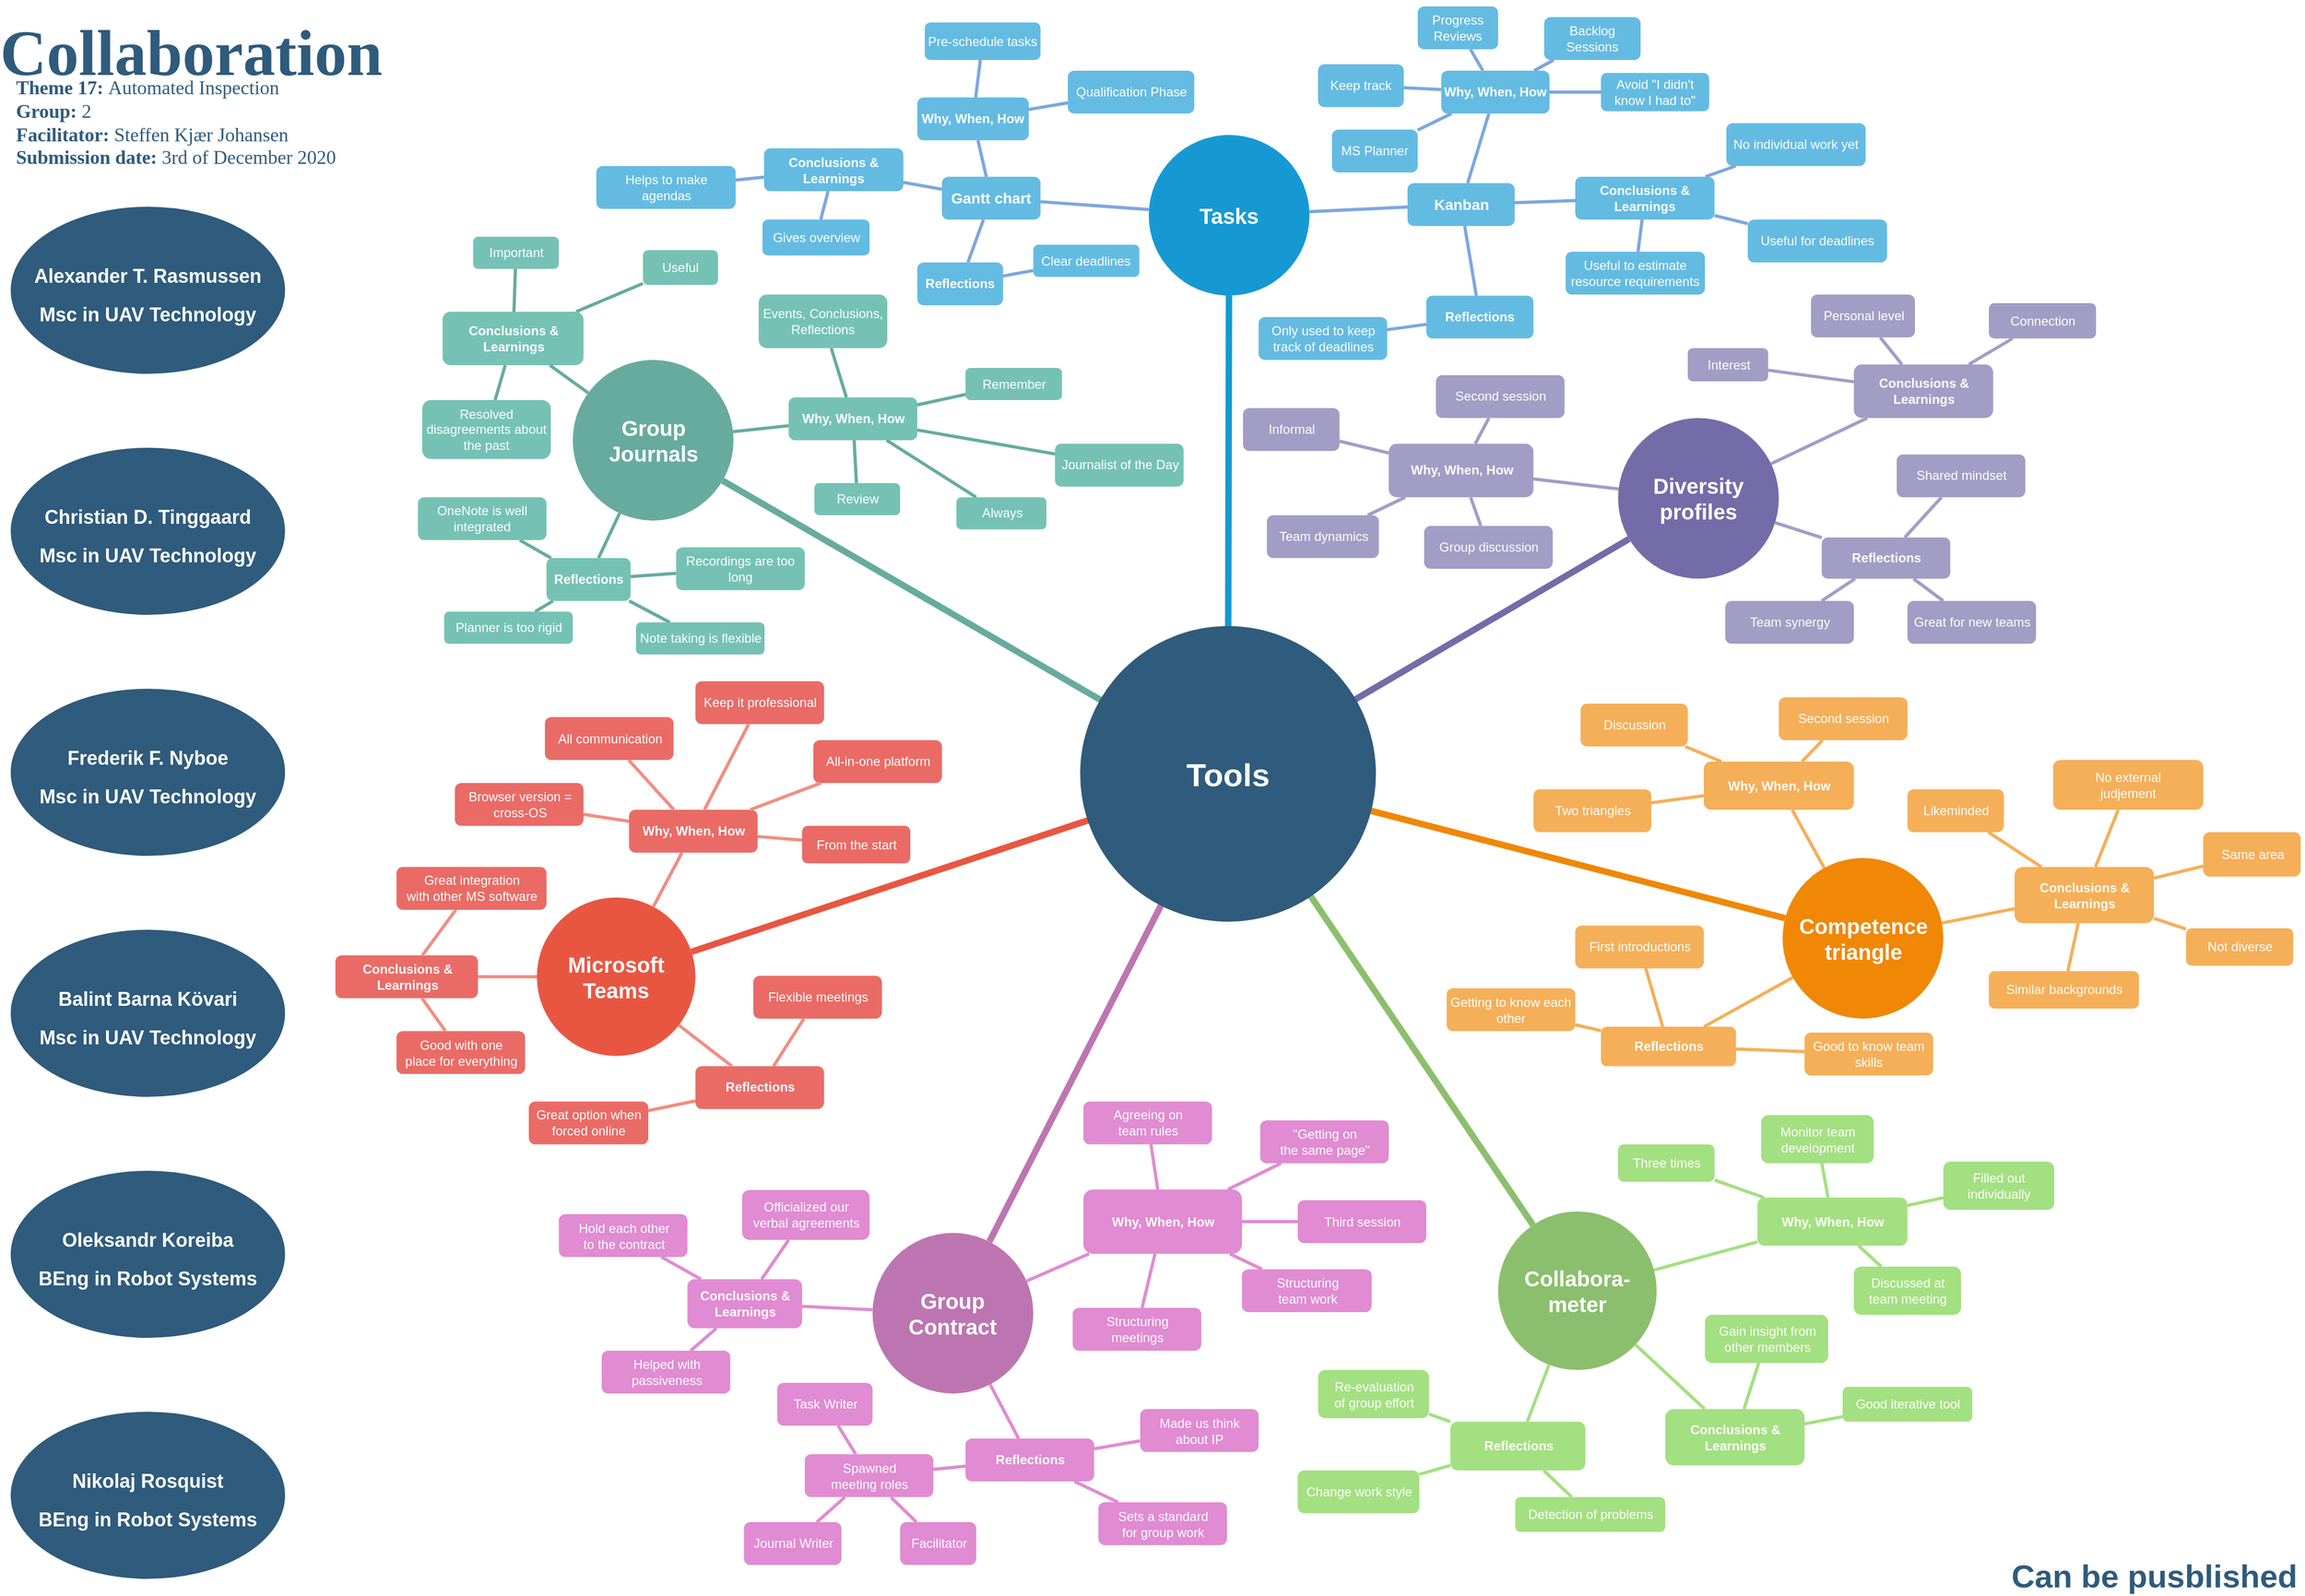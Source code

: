 <mxfile version="13.9.9" type="device"><diagram id="6a731a19-8d31-9384-78a2-239565b7b9f0" name="Page-1"><mxGraphModel dx="2844" dy="1644" grid="1" gridSize="10" guides="1" tooltips="1" connect="1" arrows="1" fold="1" page="1" pageScale="1" pageWidth="1169" pageHeight="827" background="#ffffff" math="0" shadow="0"><root><mxCell id="0"/><mxCell id="1" parent="0"/><mxCell id="BVj50uad7i_I_3Nji9Hf-1642" value="" style="edgeStyle=none;endArrow=none;strokeWidth=6;html=1;strokeColor=#8BBF6D;" parent="1" source="1515" target="BVj50uad7i_I_3Nji9Hf-1641" edge="1"><mxGeometry x="337.85" y="211.57" width="100" height="100" as="geometry"><mxPoint x="1156.997" y="891.635" as="sourcePoint"/><mxPoint x="823.304" y="1223.373" as="targetPoint"/></mxGeometry></mxCell><mxCell id="bX_sGphsYdJyJwY-GeFy-1598" style="edgeStyle=none;orthogonalLoop=1;jettySize=auto;html=1;startArrow=none;startFill=0;endArrow=none;endFill=0;strokeWidth=3;strokeColor=#7EA6E0;" parent="1" source="1350" target="bX_sGphsYdJyJwY-GeFy-1595" edge="1"><mxGeometry relative="1" as="geometry"/></mxCell><mxCell id="1350" value="&lt;b&gt;Tasks&lt;/b&gt;" style="ellipse;whiteSpace=wrap;html=1;shadow=0;fontFamily=Helvetica;fontSize=20;fontColor=#FFFFFF;align=center;strokeWidth=3;fillColor=#1699D3;strokeColor=none;" parent="1" vertex="1"><mxGeometry x="1089" y="130" width="150" height="150" as="geometry"/></mxCell><mxCell id="1351" value="&lt;b&gt;Group Journals&lt;/b&gt;" style="ellipse;whiteSpace=wrap;html=1;shadow=0;fontFamily=Helvetica;fontSize=20;fontColor=#FFFFFF;align=center;strokeWidth=3;strokeColor=none;gradientColor=none;fillColor=#67AB9F;" parent="1" vertex="1"><mxGeometry x="551.5" y="340" width="150" height="150" as="geometry"/></mxCell><mxCell id="1354" value="&lt;b&gt;Diversity profiles&lt;/b&gt;" style="ellipse;whiteSpace=wrap;html=1;shadow=0;fontFamily=Helvetica;fontSize=20;fontColor=#FFFFFF;align=center;strokeWidth=3;fillColor=#736ca8;strokeColor=none;" parent="1" vertex="1"><mxGeometry x="1527" y="394.25" width="150" height="150" as="geometry"/></mxCell><mxCell id="1355" value="&lt;b&gt;Competence triangle&lt;/b&gt;" style="ellipse;whiteSpace=wrap;html=1;shadow=0;fontFamily=Helvetica;fontSize=20;fontColor=#FFFFFF;align=center;strokeWidth=3;fillColor=#F08705;strokeColor=none;" parent="1" vertex="1"><mxGeometry x="1680.5" y="805" width="150" height="150" as="geometry"/></mxCell><mxCell id="1356" value="&lt;b&gt;Microsoft&lt;br&gt;Teams&lt;/b&gt;" style="ellipse;whiteSpace=wrap;html=1;shadow=0;fontFamily=Helvetica;fontSize=20;fontColor=#FFFFFF;align=center;strokeWidth=3;fillColor=#E85642;strokeColor=none;" parent="1" vertex="1"><mxGeometry x="518" y="841.83" width="148" height="148" as="geometry"/></mxCell><mxCell id="bX_sGphsYdJyJwY-GeFy-1578" style="edgeStyle=none;orthogonalLoop=1;jettySize=auto;html=1;startArrow=none;startFill=0;endArrow=none;endFill=0;strokeWidth=3;strokeColor=#67AB9F;" parent="1" source="BVj50uad7i_I_3Nji9Hf-1584" target="BVj50uad7i_I_3Nji9Hf-1585" edge="1"><mxGeometry relative="1" as="geometry"/></mxCell><mxCell id="bX_sGphsYdJyJwY-GeFy-1579" style="edgeStyle=none;orthogonalLoop=1;jettySize=auto;html=1;startArrow=none;startFill=0;endArrow=none;endFill=0;strokeWidth=3;strokeColor=#67AB9F;" parent="1" source="BVj50uad7i_I_3Nji9Hf-1584" target="BVj50uad7i_I_3Nji9Hf-1583" edge="1"><mxGeometry relative="1" as="geometry"><mxPoint x="380" y="-218.5" as="sourcePoint"/><mxPoint x="376" y="-268.5" as="targetPoint"/></mxGeometry></mxCell><mxCell id="bX_sGphsYdJyJwY-GeFy-1580" style="edgeStyle=none;orthogonalLoop=1;jettySize=auto;html=1;startArrow=none;startFill=0;endArrow=none;endFill=0;strokeWidth=3;strokeColor=#67AB9F;" parent="1" source="BVj50uad7i_I_3Nji9Hf-1584" target="BVj50uad7i_I_3Nji9Hf-1582" edge="1"><mxGeometry relative="1" as="geometry"><mxPoint x="284.5" y="-198.5" as="sourcePoint"/><mxPoint x="235" y="-183.5" as="targetPoint"/></mxGeometry></mxCell><mxCell id="1358" value="&lt;b&gt;Conclusions &amp;amp; Learnings&lt;/b&gt;" style="rounded=1;fillColor=#64BBE2;strokeColor=none;strokeWidth=3;shadow=0;html=1;fontColor=#FFFFFF;whiteSpace=wrap;" parent="1" vertex="1"><mxGeometry x="730" y="142.5" width="130" height="40" as="geometry"/></mxCell><mxCell id="1359" style="endArrow=none;strokeWidth=6;strokeColor=#1699D3;html=1;" parent="1" source="1515" target="1350" edge="1"><mxGeometry relative="1" as="geometry"/></mxCell><mxCell id="1360" style="endArrow=none;strokeWidth=6;html=1;strokeColor=#67AB9F;" parent="1" source="1515" target="1351" edge="1"><mxGeometry relative="1" as="geometry"/></mxCell><mxCell id="1363" style="endArrow=none;strokeWidth=6;html=1;strokeColor=#BD75B1;" parent="1" source="1515" target="1516" edge="1"><mxGeometry relative="1" as="geometry"/></mxCell><mxCell id="1364" style="endArrow=none;strokeWidth=6;strokeColor=#736ca8;html=1;" parent="1" source="1515" target="1354" edge="1"><mxGeometry relative="1" as="geometry"/></mxCell><mxCell id="1365" value="" style="edgeStyle=none;endArrow=none;strokeWidth=6;strokeColor=#F08705;html=1;" parent="1" source="1515" target="1355" edge="1"><mxGeometry x="248" y="141.5" width="100" height="100" as="geometry"><mxPoint x="248" y="241.5" as="sourcePoint"/><mxPoint x="348" y="141.5" as="targetPoint"/></mxGeometry></mxCell><mxCell id="1366" value="" style="edgeStyle=none;endArrow=none;strokeWidth=6;strokeColor=#E85642;html=1;" parent="1" source="1515" target="1356" edge="1"><mxGeometry x="248" y="141.5" width="100" height="100" as="geometry"><mxPoint x="248" y="241.5" as="sourcePoint"/><mxPoint x="348" y="141.5" as="targetPoint"/></mxGeometry></mxCell><mxCell id="bX_sGphsYdJyJwY-GeFy-1583" style="edgeStyle=none;orthogonalLoop=1;jettySize=auto;html=1;startArrow=none;startFill=0;endArrow=none;endFill=0;strokeWidth=3;strokeColor=#67AB9F;" parent="1" source="BVj50uad7i_I_3Nji9Hf-1580" target="BVj50uad7i_I_3Nji9Hf-1577" edge="1"><mxGeometry relative="1" as="geometry"><mxPoint x="146" y="525" as="sourcePoint"/><mxPoint x="176" y="550" as="targetPoint"/></mxGeometry></mxCell><mxCell id="bX_sGphsYdJyJwY-GeFy-1584" style="edgeStyle=none;orthogonalLoop=1;jettySize=auto;html=1;startArrow=none;startFill=0;endArrow=none;endFill=0;strokeWidth=3;strokeColor=#67AB9F;" parent="1" source="BVj50uad7i_I_3Nji9Hf-1580" target="BVj50uad7i_I_3Nji9Hf-1578" edge="1"><mxGeometry relative="1" as="geometry"><mxPoint x="86" y="525" as="sourcePoint"/><mxPoint x="57.5" y="555" as="targetPoint"/></mxGeometry></mxCell><mxCell id="bX_sGphsYdJyJwY-GeFy-1585" style="edgeStyle=none;orthogonalLoop=1;jettySize=auto;html=1;startArrow=none;startFill=0;endArrow=none;endFill=0;strokeWidth=3;strokeColor=#67AB9F;" parent="1" source="BVj50uad7i_I_3Nji9Hf-1580" target="BVj50uad7i_I_3Nji9Hf-1579" edge="1"><mxGeometry relative="1" as="geometry"><mxPoint x="56" y="505" as="sourcePoint"/><mxPoint x="27.5" y="505" as="targetPoint"/></mxGeometry></mxCell><mxCell id="bX_sGphsYdJyJwY-GeFy-1586" style="edgeStyle=none;orthogonalLoop=1;jettySize=auto;html=1;startArrow=none;startFill=0;endArrow=none;endFill=0;strokeWidth=3;strokeColor=#67AB9F;" parent="1" source="BVj50uad7i_I_3Nji9Hf-1580" target="BVj50uad7i_I_3Nji9Hf-1581" edge="1"><mxGeometry relative="1" as="geometry"><mxPoint x="86" y="485" as="sourcePoint"/><mxPoint x="57.5" y="465" as="targetPoint"/></mxGeometry></mxCell><mxCell id="bX_sGphsYdJyJwY-GeFy-1572" style="orthogonalLoop=1;jettySize=auto;html=1;fillColor=#ffe6cc;strokeWidth=3;startArrow=none;startFill=0;endArrow=none;endFill=0;strokeColor=#67AB9F;" parent="1" source="BVj50uad7i_I_3Nji9Hf-1587" target="BVj50uad7i_I_3Nji9Hf-1588" edge="1"><mxGeometry relative="1" as="geometry"><mxPoint x="846" y="377.51" as="sourcePoint"/><mxPoint x="792.46" y="417.51" as="targetPoint"/></mxGeometry></mxCell><mxCell id="bX_sGphsYdJyJwY-GeFy-1573" style="edgeStyle=none;orthogonalLoop=1;jettySize=auto;html=1;startArrow=none;startFill=0;endArrow=none;endFill=0;strokeWidth=3;strokeColor=#67AB9F;" parent="1" source="BVj50uad7i_I_3Nji9Hf-1587" target="bX_sGphsYdJyJwY-GeFy-1550" edge="1"><mxGeometry relative="1" as="geometry"><mxPoint x="966" y="377.51" as="sourcePoint"/></mxGeometry></mxCell><mxCell id="bX_sGphsYdJyJwY-GeFy-1574" style="edgeStyle=none;orthogonalLoop=1;jettySize=auto;html=1;startArrow=none;startFill=0;endArrow=none;endFill=0;strokeWidth=3;strokeColor=#67AB9F;" parent="1" source="BVj50uad7i_I_3Nji9Hf-1587" target="bX_sGphsYdJyJwY-GeFy-1549" edge="1"><mxGeometry relative="1" as="geometry"><mxPoint x="966" y="337.51" as="sourcePoint"/></mxGeometry></mxCell><mxCell id="bX_sGphsYdJyJwY-GeFy-1575" style="edgeStyle=none;orthogonalLoop=1;jettySize=auto;html=1;startArrow=none;startFill=0;endArrow=none;endFill=0;strokeWidth=3;strokeColor=#67AB9F;" parent="1" source="BVj50uad7i_I_3Nji9Hf-1587" target="BVj50uad7i_I_3Nji9Hf-1586" edge="1"><mxGeometry relative="1" as="geometry"><mxPoint x="906" y="337.51" as="sourcePoint"/><mxPoint x="912.5" y="297.51" as="targetPoint"/></mxGeometry></mxCell><mxCell id="1401" value="" style="edgeStyle=none;endArrow=none;strokeWidth=3;html=1;strokeColor=#67AB9F;" parent="1" source="1351" target="BVj50uad7i_I_3Nji9Hf-1580" edge="1"><mxGeometry x="1072.5" y="-135" width="100" height="100" as="geometry"><mxPoint x="1072.5" y="-35" as="sourcePoint"/><mxPoint x="2092.5" y="133.605" as="targetPoint"/></mxGeometry></mxCell><mxCell id="1402" value="" style="edgeStyle=none;endArrow=none;strokeWidth=3;html=1;strokeColor=#67AB9F;" parent="1" source="1351" target="BVj50uad7i_I_3Nji9Hf-1587" edge="1"><mxGeometry x="1281" y="-212.49" width="100" height="100" as="geometry"><mxPoint x="2574.462" y="-17.504" as="sourcePoint"/><mxPoint x="2557.818" y="87.51" as="targetPoint"/></mxGeometry></mxCell><mxCell id="1457" value="&lt;b&gt;Why, When, How&lt;/b&gt;" style="rounded=1;fillColor=#a29dc5;strokeColor=none;strokeWidth=3;shadow=0;html=1;fontColor=#FFFFFF;" parent="1" vertex="1"><mxGeometry x="1313" y="418.25" width="135" height="50" as="geometry"/></mxCell><mxCell id="1458" value="&lt;b&gt;Reflections&lt;/b&gt;" style="rounded=1;fillColor=#a29dc5;strokeColor=none;strokeWidth=3;shadow=0;html=1;fontColor=#FFFFFF;" parent="1" vertex="1"><mxGeometry x="1717" y="505.75" width="120" height="38.5" as="geometry"/></mxCell><mxCell id="1460" value="&lt;b&gt;Conclusions &amp;amp; &lt;br&gt;Learnings&lt;/b&gt;" style="rounded=1;fillColor=#a29dc5;strokeColor=none;strokeWidth=3;shadow=0;html=1;fontColor=#FFFFFF;" parent="1" vertex="1"><mxGeometry x="1747" y="344.25" width="130" height="50" as="geometry"/></mxCell><mxCell id="1463" value="" style="edgeStyle=none;endArrow=none;strokeWidth=3;strokeColor=#A29DC5;html=1;" parent="1" source="1354" target="1460" edge="1"><mxGeometry x="397" y="-762.25" width="100" height="100" as="geometry"><mxPoint x="397" y="-662.25" as="sourcePoint"/><mxPoint x="497" y="-762.25" as="targetPoint"/></mxGeometry></mxCell><mxCell id="1465" value="" style="edgeStyle=none;endArrow=none;strokeWidth=3;strokeColor=#A29DC5;html=1;" parent="1" source="1354" target="1458" edge="1"><mxGeometry x="397" y="-762.25" width="100" height="100" as="geometry"><mxPoint x="397" y="-662.25" as="sourcePoint"/><mxPoint x="497" y="-762.25" as="targetPoint"/></mxGeometry></mxCell><mxCell id="1467" value="" style="edgeStyle=none;endArrow=none;strokeWidth=3;strokeColor=#A29DC5;html=1;" parent="1" source="1354" target="1457" edge="1"><mxGeometry x="397" y="-762.25" width="100" height="100" as="geometry"><mxPoint x="397" y="-662.25" as="sourcePoint"/><mxPoint x="497" y="-762.25" as="targetPoint"/></mxGeometry></mxCell><mxCell id="1468" value="&lt;b&gt;Why, When, How&lt;/b&gt;" style="rounded=1;fillColor=#f5af58;strokeColor=none;strokeWidth=3;shadow=0;html=1;fontColor=#FFFFFF;" parent="1" vertex="1"><mxGeometry x="1607" y="715" width="140" height="45" as="geometry"/></mxCell><mxCell id="1471" value="&lt;b&gt;Reflections&lt;/b&gt;" style="rounded=1;fillColor=#f5af58;strokeColor=none;strokeWidth=3;shadow=0;html=1;fontColor=#FFFFFF;" parent="1" vertex="1"><mxGeometry x="1511" y="962.5" width="126" height="36.92" as="geometry"/></mxCell><mxCell id="1473" value="&lt;b&gt;Conclusions &amp;amp; &lt;br&gt;Learnings&lt;/b&gt;" style="rounded=1;fillColor=#f5af58;strokeColor=none;strokeWidth=3;shadow=0;html=1;fontColor=#FFFFFF;" parent="1" vertex="1"><mxGeometry x="1897" y="813.33" width="130" height="52.5" as="geometry"/></mxCell><mxCell id="1480" value="" style="edgeStyle=none;endArrow=none;strokeWidth=3;strokeColor=#F5AF58;html=1;" parent="1" source="1355" target="1468" edge="1"><mxGeometry x="810.5" y="-252.75" width="100" height="100" as="geometry"><mxPoint x="810.5" y="-152.75" as="sourcePoint"/><mxPoint x="910.5" y="-252.75" as="targetPoint"/></mxGeometry></mxCell><mxCell id="1483" value="" style="edgeStyle=none;endArrow=none;strokeWidth=3;strokeColor=#F5AF58;html=1;" parent="1" source="1355" target="1471" edge="1"><mxGeometry x="810.5" y="-252.75" width="100" height="100" as="geometry"><mxPoint x="810.5" y="-152.75" as="sourcePoint"/><mxPoint x="910.5" y="-252.75" as="targetPoint"/></mxGeometry></mxCell><mxCell id="1485" value="" style="edgeStyle=none;endArrow=none;strokeWidth=3;strokeColor=#F5AF58;html=1;" parent="1" source="1355" target="1473" edge="1"><mxGeometry x="820.5" y="-241.25" width="100" height="100" as="geometry"><mxPoint x="1843.097" y="1083.53" as="sourcePoint"/><mxPoint x="920.5" y="-241.25" as="targetPoint"/></mxGeometry></mxCell><mxCell id="1515" value="&lt;font color=&quot;#ffffff&quot;&gt;Tools&lt;/font&gt;" style="ellipse;whiteSpace=wrap;html=1;shadow=0;fontFamily=Helvetica;fontSize=30;fontColor=#2F5B7C;align=center;strokeColor=#2F5B7C;strokeWidth=6;fontStyle=1;gradientColor=none;fillColor=#2F5B7C;" parent="1" vertex="1"><mxGeometry x="1028" y="591.5" width="270" height="270" as="geometry"/></mxCell><mxCell id="1516" value="&lt;b&gt;Group&lt;br&gt;Contract&lt;br&gt;&lt;/b&gt;" style="ellipse;whiteSpace=wrap;html=1;shadow=0;fontFamily=Helvetica;fontSize=20;fontColor=#FFFFFF;align=center;strokeWidth=3;strokeColor=none;fillColor=#BD75B1;" parent="1" vertex="1"><mxGeometry x="831.25" y="1155" width="150" height="150" as="geometry"/></mxCell><mxCell id="1519" value="&lt;b&gt;&lt;font style=&quot;font-size: 12px&quot;&gt;Why, When, How&lt;br&gt;&lt;/font&gt;&lt;/b&gt;" style="rounded=1;strokeColor=none;strokeWidth=3;shadow=0;html=1;fontColor=#FFFFFF;fillColor=#E08BD2;" parent="1" vertex="1"><mxGeometry x="1028" y="1114.5" width="148" height="60" as="geometry"/></mxCell><mxCell id="1526" value="&lt;b&gt;Conclusions &amp;amp;&lt;br&gt;Learnings&lt;br&gt;&lt;/b&gt;" style="rounded=1;strokeColor=none;strokeWidth=3;shadow=0;html=1;fontColor=#FFFFFF;fillColor=#E08BD2;" parent="1" vertex="1"><mxGeometry x="658.5" y="1198.25" width="107" height="45.75" as="geometry"/></mxCell><mxCell id="1538" value="" style="edgeStyle=none;endArrow=none;strokeWidth=3;html=1;strokeColor=#E08BD2;" parent="1" source="1516" target="1526" edge="1"><mxGeometry x="-1051" y="1051.5" width="100" height="100" as="geometry"><mxPoint x="-1051" y="1151.5" as="sourcePoint"/><mxPoint x="-951" y="1051.5" as="targetPoint"/></mxGeometry></mxCell><mxCell id="1542" style="edgeStyle=none;rounded=0;html=1;exitX=0.5;exitY=1;endArrow=none;endFill=0;jettySize=auto;orthogonalLoop=1;strokeColor=#736CA8;strokeWidth=2;fillColor=#64bbe2;fontSize=20;fontColor=#23445D;" parent="1" edge="1"><mxGeometry relative="1" as="geometry"><mxPoint x="925" y="630.79" as="sourcePoint"/><mxPoint x="925" y="630.79" as="targetPoint"/></mxGeometry></mxCell><mxCell id="bX_sGphsYdJyJwY-GeFy-1549" value="Journalist of the Day" style="rounded=1;strokeColor=none;strokeWidth=3;shadow=0;html=1;fontColor=#FFFFFF;fillColor=#75C2B4;" parent="1" vertex="1"><mxGeometry x="1001.5" y="418.25" width="120" height="40" as="geometry"/></mxCell><mxCell id="bX_sGphsYdJyJwY-GeFy-1550" value="Always" style="rounded=1;strokeColor=none;strokeWidth=3;shadow=0;html=1;fontColor=#FFFFFF;fillColor=#75C2B4;" parent="1" vertex="1"><mxGeometry x="909.5" y="468.25" width="84" height="30" as="geometry"/></mxCell><mxCell id="yF91-XxOJwj9PDJPTug--1546" value="Similar backgrounds" style="rounded=1;fillColor=#f5af58;strokeColor=none;strokeWidth=3;shadow=0;html=1;fontColor=#FFFFFF;" parent="1" vertex="1"><mxGeometry x="1873" y="910.58" width="140" height="35" as="geometry"/></mxCell><mxCell id="yF91-XxOJwj9PDJPTug--1547" value="Not diverse" style="rounded=1;fillColor=#f5af58;strokeColor=none;strokeWidth=3;shadow=0;html=1;fontColor=#FFFFFF;" parent="1" vertex="1"><mxGeometry x="2057" y="870.58" width="100" height="35" as="geometry"/></mxCell><mxCell id="yF91-XxOJwj9PDJPTug--1548" value="Same area" style="rounded=1;fillColor=#f5af58;strokeColor=none;strokeWidth=3;shadow=0;html=1;fontColor=#FFFFFF;" parent="1" vertex="1"><mxGeometry x="2073" y="780.83" width="91" height="41.5" as="geometry"/></mxCell><mxCell id="yF91-XxOJwj9PDJPTug--1551" value="Likeminded" style="rounded=1;fillColor=#f5af58;strokeColor=none;strokeWidth=3;shadow=0;html=1;fontColor=#FFFFFF;" parent="1" vertex="1"><mxGeometry x="1797" y="740.83" width="90" height="40" as="geometry"/></mxCell><mxCell id="yF91-XxOJwj9PDJPTug--1552" value="Getting to know each other" style="rounded=1;fillColor=#f5af58;strokeColor=none;strokeWidth=3;shadow=0;html=1;fontColor=#FFFFFF;whiteSpace=wrap;" parent="1" vertex="1"><mxGeometry x="1367" y="926.58" width="120" height="40" as="geometry"/></mxCell><mxCell id="yF91-XxOJwj9PDJPTug--1553" value="First introductions" style="rounded=1;fillColor=#f5af58;strokeColor=none;strokeWidth=3;shadow=0;html=1;fontColor=#FFFFFF;" parent="1" vertex="1"><mxGeometry x="1487" y="868.08" width="120" height="40" as="geometry"/></mxCell><mxCell id="yF91-XxOJwj9PDJPTug--1554" value="Good to know team skills" style="rounded=1;fillColor=#f5af58;strokeColor=none;strokeWidth=3;shadow=0;html=1;fontColor=#FFFFFF;whiteSpace=wrap;" parent="1" vertex="1"><mxGeometry x="1701" y="968" width="120" height="40" as="geometry"/></mxCell><mxCell id="yF91-XxOJwj9PDJPTug--1555" value="No external&lt;br&gt;judjement" style="rounded=1;fillColor=#f5af58;strokeColor=none;strokeWidth=3;shadow=0;html=1;fontColor=#FFFFFF;whiteSpace=wrap;" parent="1" vertex="1"><mxGeometry x="1933" y="713.5" width="140" height="46.5" as="geometry"/></mxCell><mxCell id="yF91-XxOJwj9PDJPTug--1556" value="Two triangles" style="rounded=1;fillColor=#f5af58;strokeColor=none;strokeWidth=3;shadow=0;html=1;fontColor=#FFFFFF;" parent="1" vertex="1"><mxGeometry x="1448" y="740.83" width="110" height="40" as="geometry"/></mxCell><mxCell id="yF91-XxOJwj9PDJPTug--1557" value="Discussion" style="rounded=1;fillColor=#f5af58;strokeColor=none;strokeWidth=3;shadow=0;html=1;fontColor=#FFFFFF;" parent="1" vertex="1"><mxGeometry x="1492" y="660.83" width="100" height="40" as="geometry"/></mxCell><mxCell id="bX_sGphsYdJyJwY-GeFy-1568" value="" style="edgeStyle=none;endArrow=none;strokeWidth=3;html=1;strokeColor=#67AB9F;" parent="1" source="BVj50uad7i_I_3Nji9Hf-1587" target="BVj50uad7i_I_3Nji9Hf-1589" edge="1"><mxGeometry x="-336.04" y="99.34" width="100" height="100" as="geometry"><mxPoint x="906" y="377.51" as="sourcePoint"/><mxPoint x="926" y="427.51" as="targetPoint"/></mxGeometry></mxCell><mxCell id="yF91-XxOJwj9PDJPTug--1558" value="Second session" style="rounded=1;fillColor=#f5af58;strokeColor=none;strokeWidth=3;shadow=0;html=1;fontColor=#FFFFFF;" parent="1" vertex="1"><mxGeometry x="1677" y="655" width="120" height="40" as="geometry"/></mxCell><mxCell id="yF91-XxOJwj9PDJPTug--1560" value="Connection" style="rounded=1;fillColor=#a29dc5;strokeColor=none;strokeWidth=3;shadow=0;html=1;fontColor=#FFFFFF;" parent="1" vertex="1"><mxGeometry x="1873" y="287" width="100" height="33" as="geometry"/></mxCell><mxCell id="yF91-XxOJwj9PDJPTug--1561" value="Interest" style="rounded=1;fillColor=#a29dc5;strokeColor=none;strokeWidth=3;shadow=0;html=1;fontColor=#FFFFFF;" parent="1" vertex="1"><mxGeometry x="1592" y="329" width="75" height="31" as="geometry"/></mxCell><mxCell id="yF91-XxOJwj9PDJPTug--1562" value="Personal level" style="rounded=1;fillColor=#a29dc5;strokeColor=none;strokeWidth=3;shadow=0;html=1;fontColor=#FFFFFF;" parent="1" vertex="1"><mxGeometry x="1707" y="279" width="97" height="40" as="geometry"/></mxCell><mxCell id="yF91-XxOJwj9PDJPTug--1563" value="Second session" style="rounded=1;fillColor=#a29dc5;strokeColor=none;strokeWidth=3;shadow=0;html=1;fontColor=#FFFFFF;" parent="1" vertex="1"><mxGeometry x="1357" y="354.25" width="120" height="40" as="geometry"/></mxCell><mxCell id="yF91-XxOJwj9PDJPTug--1564" value="Informal" style="rounded=1;fillColor=#a29dc5;strokeColor=none;strokeWidth=3;shadow=0;html=1;fontColor=#FFFFFF;" parent="1" vertex="1"><mxGeometry x="1177" y="385" width="90" height="40" as="geometry"/></mxCell><mxCell id="yF91-XxOJwj9PDJPTug--1565" value="Group discussion" style="rounded=1;fillColor=#a29dc5;strokeColor=none;strokeWidth=3;shadow=0;html=1;fontColor=#FFFFFF;" parent="1" vertex="1"><mxGeometry x="1346" y="495" width="120" height="40" as="geometry"/></mxCell><mxCell id="yF91-XxOJwj9PDJPTug--1566" value="Team dynamics" style="rounded=1;fillColor=#a29dc5;strokeColor=none;strokeWidth=3;shadow=0;html=1;fontColor=#FFFFFF;" parent="1" vertex="1"><mxGeometry x="1199.25" y="485" width="104.5" height="40" as="geometry"/></mxCell><mxCell id="yF91-XxOJwj9PDJPTug--1567" value="Team synergy" style="rounded=1;fillColor=#a29dc5;strokeColor=none;strokeWidth=3;shadow=0;html=1;fontColor=#FFFFFF;" parent="1" vertex="1"><mxGeometry x="1627" y="565" width="120" height="40" as="geometry"/></mxCell><mxCell id="yF91-XxOJwj9PDJPTug--1568" value="Great for new teams" style="rounded=1;fillColor=#a29dc5;strokeColor=none;strokeWidth=3;shadow=0;html=1;fontColor=#FFFFFF;" parent="1" vertex="1"><mxGeometry x="1797" y="565" width="120" height="40" as="geometry"/></mxCell><mxCell id="yF91-XxOJwj9PDJPTug--1569" value="Shared mindset" style="rounded=1;fillColor=#a29dc5;strokeColor=none;strokeWidth=3;shadow=0;html=1;fontColor=#FFFFFF;" parent="1" vertex="1"><mxGeometry x="1787" y="428.25" width="120" height="40" as="geometry"/></mxCell><mxCell id="yF91-XxOJwj9PDJPTug--1572" value="" style="edgeStyle=none;endArrow=none;strokeWidth=3;strokeColor=#F5AF58;html=1;" parent="1" source="yF91-XxOJwj9PDJPTug--1555" target="1473" edge="1"><mxGeometry x="830.5" y="-231.25" width="100" height="100" as="geometry"><mxPoint x="1842.018" y="1108.704" as="sourcePoint"/><mxPoint x="1737" y="1111.796" as="targetPoint"/></mxGeometry></mxCell><mxCell id="yF91-XxOJwj9PDJPTug--1573" value="" style="edgeStyle=none;endArrow=none;strokeWidth=3;strokeColor=#F5AF58;html=1;" parent="1" source="yF91-XxOJwj9PDJPTug--1551" target="1473" edge="1"><mxGeometry x="840.5" y="-221.25" width="100" height="100" as="geometry"><mxPoint x="1852.018" y="1118.704" as="sourcePoint"/><mxPoint x="1747" y="1121.796" as="targetPoint"/></mxGeometry></mxCell><mxCell id="bX_sGphsYdJyJwY-GeFy-1588" value="MS Planner" style="rounded=1;fillColor=#64BBE2;strokeColor=none;strokeWidth=3;shadow=0;html=1;fontColor=#FFFFFF;whiteSpace=wrap;" parent="1" vertex="1"><mxGeometry x="1260" y="125" width="80" height="40" as="geometry"/></mxCell><mxCell id="yF91-XxOJwj9PDJPTug--1574" value="" style="edgeStyle=none;endArrow=none;strokeWidth=3;strokeColor=#F5AF58;html=1;" parent="1" source="1473" target="yF91-XxOJwj9PDJPTug--1547" edge="1"><mxGeometry x="850.5" y="-211.25" width="100" height="100" as="geometry"><mxPoint x="1862.018" y="1128.704" as="sourcePoint"/><mxPoint x="1757" y="1131.796" as="targetPoint"/></mxGeometry></mxCell><mxCell id="bX_sGphsYdJyJwY-GeFy-1589" value="Progress Reviews" style="rounded=1;fillColor=#64BBE2;strokeColor=none;strokeWidth=3;shadow=0;html=1;fontColor=#FFFFFF;whiteSpace=wrap;" parent="1" vertex="1"><mxGeometry x="1340" y="10" width="75" height="40" as="geometry"/></mxCell><mxCell id="yF91-XxOJwj9PDJPTug--1575" value="" style="edgeStyle=none;endArrow=none;strokeWidth=3;strokeColor=#F5AF58;html=1;" parent="1" source="1473" target="yF91-XxOJwj9PDJPTug--1548" edge="1"><mxGeometry x="860.5" y="-201.25" width="100" height="100" as="geometry"><mxPoint x="1872.018" y="1138.704" as="sourcePoint"/><mxPoint x="1767" y="1141.796" as="targetPoint"/></mxGeometry></mxCell><mxCell id="bX_sGphsYdJyJwY-GeFy-1590" value="Backlog Sessions" style="rounded=1;fillColor=#64BBE2;strokeColor=none;strokeWidth=3;shadow=0;html=1;fontColor=#FFFFFF;whiteSpace=wrap;" parent="1" vertex="1"><mxGeometry x="1458" y="20" width="90" height="40" as="geometry"/></mxCell><mxCell id="yF91-XxOJwj9PDJPTug--1576" value="" style="edgeStyle=none;endArrow=none;strokeWidth=3;strokeColor=#F5AF58;html=1;" parent="1" source="1473" target="yF91-XxOJwj9PDJPTug--1546" edge="1"><mxGeometry x="870.5" y="-191.25" width="100" height="100" as="geometry"><mxPoint x="1882.018" y="1148.704" as="sourcePoint"/><mxPoint x="1777" y="1151.796" as="targetPoint"/></mxGeometry></mxCell><mxCell id="bX_sGphsYdJyJwY-GeFy-1591" value="Avoid &quot;I didn't know I had to&quot;" style="rounded=1;fillColor=#64BBE2;strokeColor=none;strokeWidth=3;shadow=0;html=1;fontColor=#FFFFFF;whiteSpace=wrap;" parent="1" vertex="1"><mxGeometry x="1511" y="72.13" width="101" height="35.75" as="geometry"/></mxCell><mxCell id="yF91-XxOJwj9PDJPTug--1577" value="" style="edgeStyle=none;endArrow=none;strokeWidth=3;strokeColor=#F5AF58;html=1;" parent="1" source="yF91-XxOJwj9PDJPTug--1552" target="1471" edge="1"><mxGeometry x="1077.5" y="-10.58" width="100" height="100" as="geometry"><mxPoint x="2089.018" y="1329.374" as="sourcePoint"/><mxPoint x="1984" y="1332.466" as="targetPoint"/></mxGeometry></mxCell><mxCell id="bX_sGphsYdJyJwY-GeFy-1592" value="Keep track" style="rounded=1;fillColor=#64BBE2;strokeColor=none;strokeWidth=3;shadow=0;html=1;fontColor=#FFFFFF;whiteSpace=wrap;" parent="1" vertex="1"><mxGeometry x="1247" y="64" width="80" height="40" as="geometry"/></mxCell><mxCell id="yF91-XxOJwj9PDJPTug--1578" value="" style="edgeStyle=none;endArrow=none;strokeWidth=3;strokeColor=#F5AF58;html=1;" parent="1" source="1471" target="yF91-XxOJwj9PDJPTug--1553" edge="1"><mxGeometry x="1087.5" y="-0.58" width="100" height="100" as="geometry"><mxPoint x="2124" y="1517.92" as="sourcePoint"/><mxPoint x="2182.603" y="1476.67" as="targetPoint"/></mxGeometry></mxCell><mxCell id="bX_sGphsYdJyJwY-GeFy-1600" style="edgeStyle=none;orthogonalLoop=1;jettySize=auto;html=1;startArrow=none;startFill=0;endArrow=none;endFill=0;strokeColor=#7EA6E0;strokeWidth=3;" parent="1" source="bX_sGphsYdJyJwY-GeFy-1593" target="bX_sGphsYdJyJwY-GeFy-1588" edge="1"><mxGeometry relative="1" as="geometry"/></mxCell><mxCell id="bX_sGphsYdJyJwY-GeFy-1602" style="edgeStyle=none;orthogonalLoop=1;jettySize=auto;html=1;startArrow=none;startFill=0;endArrow=none;endFill=0;strokeColor=#7EA6E0;strokeWidth=3;" parent="1" source="bX_sGphsYdJyJwY-GeFy-1593" target="bX_sGphsYdJyJwY-GeFy-1592" edge="1"><mxGeometry relative="1" as="geometry"/></mxCell><mxCell id="bX_sGphsYdJyJwY-GeFy-1603" style="edgeStyle=none;orthogonalLoop=1;jettySize=auto;html=1;startArrow=none;startFill=0;endArrow=none;endFill=0;strokeColor=#7EA6E0;strokeWidth=3;" parent="1" source="bX_sGphsYdJyJwY-GeFy-1593" target="bX_sGphsYdJyJwY-GeFy-1591" edge="1"><mxGeometry relative="1" as="geometry"/></mxCell><mxCell id="bX_sGphsYdJyJwY-GeFy-1604" style="edgeStyle=none;orthogonalLoop=1;jettySize=auto;html=1;startArrow=none;startFill=0;endArrow=none;endFill=0;strokeColor=#7EA6E0;strokeWidth=3;" parent="1" source="bX_sGphsYdJyJwY-GeFy-1593" target="bX_sGphsYdJyJwY-GeFy-1590" edge="1"><mxGeometry relative="1" as="geometry"/></mxCell><mxCell id="bX_sGphsYdJyJwY-GeFy-1605" style="edgeStyle=none;orthogonalLoop=1;jettySize=auto;html=1;startArrow=none;startFill=0;endArrow=none;endFill=0;strokeColor=#7EA6E0;strokeWidth=3;" parent="1" source="bX_sGphsYdJyJwY-GeFy-1593" target="bX_sGphsYdJyJwY-GeFy-1589" edge="1"><mxGeometry relative="1" as="geometry"/></mxCell><mxCell id="bX_sGphsYdJyJwY-GeFy-1593" value="&lt;b&gt;Why, When, How&lt;/b&gt;" style="rounded=1;fillColor=#64BBE2;strokeColor=none;strokeWidth=3;shadow=0;html=1;fontColor=#FFFFFF;whiteSpace=wrap;" parent="1" vertex="1"><mxGeometry x="1362" y="70" width="101" height="40" as="geometry"/></mxCell><mxCell id="yF91-XxOJwj9PDJPTug--1579" value="" style="edgeStyle=none;endArrow=none;strokeWidth=3;strokeColor=#F5AF58;html=1;" parent="1" source="yF91-XxOJwj9PDJPTug--1554" target="1471" edge="1"><mxGeometry x="1097.5" y="9.42" width="100" height="100" as="geometry"><mxPoint x="2134" y="1527.92" as="sourcePoint"/><mxPoint x="2192.603" y="1486.67" as="targetPoint"/></mxGeometry></mxCell><mxCell id="bX_sGphsYdJyJwY-GeFy-1612" style="edgeStyle=none;orthogonalLoop=1;jettySize=auto;html=1;startArrow=none;startFill=0;endArrow=none;endFill=0;strokeColor=#7EA6E0;strokeWidth=3;" parent="1" source="bX_sGphsYdJyJwY-GeFy-1594" target="1350" edge="1"><mxGeometry relative="1" as="geometry"/></mxCell><mxCell id="bX_sGphsYdJyJwY-GeFy-1594" value="&lt;b&gt;&lt;font style=&quot;font-size: 14px&quot;&gt;Gantt chart&lt;/font&gt;&lt;/b&gt;" style="rounded=1;fillColor=#64BBE2;strokeColor=none;strokeWidth=3;shadow=0;html=1;fontColor=#FFFFFF;whiteSpace=wrap;" parent="1" vertex="1"><mxGeometry x="896" y="169" width="92" height="40" as="geometry"/></mxCell><mxCell id="yF91-XxOJwj9PDJPTug--1580" value="" style="edgeStyle=none;endArrow=none;strokeWidth=3;strokeColor=#F5AF58;html=1;" parent="1" source="1468" target="yF91-XxOJwj9PDJPTug--1558" edge="1"><mxGeometry x="820.5" y="-242.75" width="100" height="100" as="geometry"><mxPoint x="1940.97" y="1061.081" as="sourcePoint"/><mxPoint x="2005.524" y="1015.75" as="targetPoint"/></mxGeometry></mxCell><mxCell id="bX_sGphsYdJyJwY-GeFy-1599" style="edgeStyle=none;orthogonalLoop=1;jettySize=auto;html=1;startArrow=none;startFill=0;endArrow=none;endFill=0;strokeColor=#7EA6E0;strokeWidth=3;" parent="1" source="bX_sGphsYdJyJwY-GeFy-1595" target="bX_sGphsYdJyJwY-GeFy-1593" edge="1"><mxGeometry relative="1" as="geometry"/></mxCell><mxCell id="bX_sGphsYdJyJwY-GeFy-1613" style="edgeStyle=none;orthogonalLoop=1;jettySize=auto;html=1;startArrow=none;startFill=0;endArrow=none;endFill=0;strokeColor=#7EA6E0;strokeWidth=3;" parent="1" source="bX_sGphsYdJyJwY-GeFy-1595" target="bX_sGphsYdJyJwY-GeFy-1596" edge="1"><mxGeometry relative="1" as="geometry"/></mxCell><mxCell id="bX_sGphsYdJyJwY-GeFy-1595" value="&lt;b&gt;&lt;font style=&quot;font-size: 14px&quot;&gt;Kanban&lt;/font&gt;&lt;/b&gt;" style="rounded=1;fillColor=#64BBE2;strokeColor=none;strokeWidth=3;shadow=0;html=1;fontColor=#FFFFFF;whiteSpace=wrap;" parent="1" vertex="1"><mxGeometry x="1330.5" y="175" width="100" height="40" as="geometry"/></mxCell><mxCell id="yF91-XxOJwj9PDJPTug--1581" value="" style="edgeStyle=none;endArrow=none;strokeWidth=3;strokeColor=#F5AF58;html=1;" parent="1" source="1468" target="yF91-XxOJwj9PDJPTug--1557" edge="1"><mxGeometry x="830.5" y="-232.75" width="100" height="100" as="geometry"><mxPoint x="2081" y="1015.75" as="sourcePoint"/><mxPoint x="2107" y="1033.25" as="targetPoint"/></mxGeometry></mxCell><mxCell id="bX_sGphsYdJyJwY-GeFy-1614" style="edgeStyle=none;orthogonalLoop=1;jettySize=auto;html=1;startArrow=none;startFill=0;endArrow=none;endFill=0;strokeColor=#7EA6E0;strokeWidth=3;" parent="1" source="bX_sGphsYdJyJwY-GeFy-1596" target="bX_sGphsYdJyJwY-GeFy-1610" edge="1"><mxGeometry relative="1" as="geometry"/></mxCell><mxCell id="bX_sGphsYdJyJwY-GeFy-1615" style="edgeStyle=none;orthogonalLoop=1;jettySize=auto;html=1;startArrow=none;startFill=0;endArrow=none;endFill=0;strokeColor=#7EA6E0;strokeWidth=3;" parent="1" source="bX_sGphsYdJyJwY-GeFy-1596" target="bX_sGphsYdJyJwY-GeFy-1609" edge="1"><mxGeometry relative="1" as="geometry"/></mxCell><mxCell id="bX_sGphsYdJyJwY-GeFy-1616" style="edgeStyle=none;orthogonalLoop=1;jettySize=auto;html=1;startArrow=none;startFill=0;endArrow=none;endFill=0;strokeColor=#7EA6E0;strokeWidth=3;" parent="1" source="bX_sGphsYdJyJwY-GeFy-1596" target="bX_sGphsYdJyJwY-GeFy-1608" edge="1"><mxGeometry relative="1" as="geometry"/></mxCell><mxCell id="bX_sGphsYdJyJwY-GeFy-1596" value="&lt;b&gt;Conclusions &amp;amp; Learnings&lt;/b&gt;" style="rounded=1;fillColor=#64BBE2;strokeColor=none;strokeWidth=3;shadow=0;html=1;fontColor=#FFFFFF;whiteSpace=wrap;" parent="1" vertex="1"><mxGeometry x="1487" y="169" width="130" height="40" as="geometry"/></mxCell><mxCell id="yF91-XxOJwj9PDJPTug--1582" value="" style="edgeStyle=none;endArrow=none;strokeWidth=3;strokeColor=#F5AF58;html=1;" parent="1" source="yF91-XxOJwj9PDJPTug--1556" target="1468" edge="1"><mxGeometry x="840.5" y="-222.75" width="100" height="100" as="geometry"><mxPoint x="2091" y="1025.75" as="sourcePoint"/><mxPoint x="2117" y="1043.25" as="targetPoint"/></mxGeometry></mxCell><mxCell id="yF91-XxOJwj9PDJPTug--1585" value="" style="edgeStyle=none;endArrow=none;strokeWidth=3;strokeColor=#A29DC5;html=1;" parent="1" source="yF91-XxOJwj9PDJPTug--1568" target="1458" edge="1"><mxGeometry x="317" y="-690.25" width="100" height="100" as="geometry"><mxPoint x="1802.9" y="694.118" as="sourcePoint"/><mxPoint x="1769.779" y="742.5" as="targetPoint"/></mxGeometry></mxCell><mxCell id="yF91-XxOJwj9PDJPTug--1586" value="" style="edgeStyle=none;endArrow=none;strokeWidth=3;strokeColor=#A29DC5;html=1;" parent="1" source="1458" target="yF91-XxOJwj9PDJPTug--1569" edge="1"><mxGeometry x="327" y="-680.25" width="100" height="100" as="geometry"><mxPoint x="1812.9" y="704.118" as="sourcePoint"/><mxPoint x="1779.779" y="752.5" as="targetPoint"/></mxGeometry></mxCell><mxCell id="yF91-XxOJwj9PDJPTug--1587" value="" style="edgeStyle=none;endArrow=none;strokeWidth=3;strokeColor=#A29DC5;html=1;" parent="1" source="1458" target="yF91-XxOJwj9PDJPTug--1567" edge="1"><mxGeometry x="337" y="-670.25" width="100" height="100" as="geometry"><mxPoint x="1822.9" y="714.118" as="sourcePoint"/><mxPoint x="1789.779" y="762.5" as="targetPoint"/></mxGeometry></mxCell><mxCell id="yF91-XxOJwj9PDJPTug--1588" value="" style="edgeStyle=none;endArrow=none;strokeWidth=3;strokeColor=#A29DC5;html=1;" parent="1" source="1460" target="yF91-XxOJwj9PDJPTug--1560" edge="1"><mxGeometry x="364" y="-546.5" width="100" height="100" as="geometry"><mxPoint x="1944" y="788.5" as="sourcePoint"/><mxPoint x="2014" y="788.122" as="targetPoint"/></mxGeometry></mxCell><mxCell id="bX_sGphsYdJyJwY-GeFy-1606" value="&lt;b&gt;Reflections&lt;/b&gt;" style="rounded=1;fillColor=#64BBE2;strokeColor=none;strokeWidth=3;shadow=0;html=1;fontColor=#FFFFFF;whiteSpace=wrap;" parent="1" vertex="1"><mxGeometry x="873" y="249" width="80" height="40" as="geometry"/></mxCell><mxCell id="yF91-XxOJwj9PDJPTug--1589" value="" style="edgeStyle=none;endArrow=none;strokeWidth=3;strokeColor=#A29DC5;html=1;" parent="1" source="1460" target="yF91-XxOJwj9PDJPTug--1561" edge="1"><mxGeometry x="374" y="-536.5" width="100" height="100" as="geometry"><mxPoint x="1954" y="798.5" as="sourcePoint"/><mxPoint x="2024" y="798.122" as="targetPoint"/></mxGeometry></mxCell><mxCell id="bX_sGphsYdJyJwY-GeFy-1607" value="&lt;b&gt;Reflections&lt;/b&gt;" style="rounded=1;fillColor=#64BBE2;strokeColor=none;strokeWidth=3;shadow=0;html=1;fontColor=#FFFFFF;whiteSpace=wrap;" parent="1" vertex="1"><mxGeometry x="1348" y="280" width="100" height="40" as="geometry"/></mxCell><mxCell id="yF91-XxOJwj9PDJPTug--1590" value="" style="edgeStyle=none;endArrow=none;strokeWidth=3;strokeColor=#A29DC5;html=1;" parent="1" source="yF91-XxOJwj9PDJPTug--1562" target="1460" edge="1"><mxGeometry x="384" y="-526.5" width="100" height="100" as="geometry"><mxPoint x="1964" y="808.5" as="sourcePoint"/><mxPoint x="2034" y="808.122" as="targetPoint"/></mxGeometry></mxCell><mxCell id="bX_sGphsYdJyJwY-GeFy-1608" value="Useful to estimate resource requirements" style="rounded=1;fillColor=#64BBE2;strokeColor=none;strokeWidth=3;shadow=0;html=1;fontColor=#FFFFFF;whiteSpace=wrap;" parent="1" vertex="1"><mxGeometry x="1478" y="239" width="130" height="40" as="geometry"/></mxCell><mxCell id="yF91-XxOJwj9PDJPTug--1592" value="" style="edgeStyle=none;endArrow=none;strokeWidth=3;strokeColor=#A29DC5;html=1;" parent="1" source="yF91-XxOJwj9PDJPTug--1563" target="1457" edge="1"><mxGeometry x="451.5" y="-712.25" width="100" height="100" as="geometry"><mxPoint x="1943.851" y="569.5" as="sourcePoint"/><mxPoint x="1917.044" y="518.25" as="targetPoint"/></mxGeometry></mxCell><mxCell id="bX_sGphsYdJyJwY-GeFy-1609" value="No individual work yet" style="rounded=1;fillColor=#64BBE2;strokeColor=none;strokeWidth=3;shadow=0;html=1;fontColor=#FFFFFF;whiteSpace=wrap;" parent="1" vertex="1"><mxGeometry x="1628" y="119" width="130" height="40" as="geometry"/></mxCell><mxCell id="yF91-XxOJwj9PDJPTug--1593" value="" style="edgeStyle=none;endArrow=none;strokeWidth=3;strokeColor=#A29DC5;html=1;" parent="1" source="yF91-XxOJwj9PDJPTug--1565" target="1457" edge="1"><mxGeometry x="461.5" y="-702.25" width="100" height="100" as="geometry"><mxPoint x="1953.851" y="579.5" as="sourcePoint"/><mxPoint x="1927.044" y="528.25" as="targetPoint"/></mxGeometry></mxCell><mxCell id="bX_sGphsYdJyJwY-GeFy-1610" value="Useful for deadlines" style="rounded=1;fillColor=#64BBE2;strokeColor=none;strokeWidth=3;shadow=0;html=1;fontColor=#FFFFFF;whiteSpace=wrap;" parent="1" vertex="1"><mxGeometry x="1648" y="209" width="130" height="40" as="geometry"/></mxCell><mxCell id="yF91-XxOJwj9PDJPTug--1594" value="" style="edgeStyle=none;endArrow=none;strokeWidth=3;strokeColor=#A29DC5;html=1;" parent="1" source="yF91-XxOJwj9PDJPTug--1566" target="1457" edge="1"><mxGeometry x="471.5" y="-692.25" width="100" height="100" as="geometry"><mxPoint x="1963.851" y="589.5" as="sourcePoint"/><mxPoint x="1821.5" y="474" as="targetPoint"/></mxGeometry></mxCell><mxCell id="yF91-XxOJwj9PDJPTug--1595" value="" style="edgeStyle=none;endArrow=none;strokeWidth=3;strokeColor=#A29DC5;html=1;" parent="1" source="yF91-XxOJwj9PDJPTug--1564" target="1457" edge="1"><mxGeometry x="481.5" y="-682.25" width="100" height="100" as="geometry"><mxPoint x="1973.851" y="599.5" as="sourcePoint"/><mxPoint x="1947.044" y="548.25" as="targetPoint"/></mxGeometry></mxCell><mxCell id="yF91-XxOJwj9PDJPTug--1596" value="Agreeing on&lt;br&gt;team rules" style="rounded=1;strokeColor=none;strokeWidth=3;shadow=0;html=1;fontColor=#FFFFFF;fillColor=#E08BD2;" parent="1" vertex="1"><mxGeometry x="1028" y="1032.33" width="120" height="40" as="geometry"/></mxCell><mxCell id="bX_sGphsYdJyJwY-GeFy-1611" value="&lt;b&gt;Why, When, How&lt;/b&gt;" style="rounded=1;fillColor=#64BBE2;strokeColor=none;strokeWidth=3;shadow=0;html=1;fontColor=#FFFFFF;whiteSpace=wrap;" parent="1" vertex="1"><mxGeometry x="873" y="95" width="104" height="40" as="geometry"/></mxCell><mxCell id="yF91-XxOJwj9PDJPTug--1597" value="&quot;Getting on&lt;br&gt;the same page&quot;" style="rounded=1;strokeColor=none;strokeWidth=3;shadow=0;html=1;fontColor=#FFFFFF;fillColor=#E08BD2;" parent="1" vertex="1"><mxGeometry x="1193" y="1050" width="120" height="40" as="geometry"/></mxCell><mxCell id="yF91-XxOJwj9PDJPTug--1598" value="Structuring&lt;br&gt;team work" style="rounded=1;strokeColor=none;strokeWidth=3;shadow=0;html=1;fontColor=#FFFFFF;fillColor=#E08BD2;" parent="1" vertex="1"><mxGeometry x="1176" y="1189" width="121" height="40" as="geometry"/></mxCell><mxCell id="yF91-XxOJwj9PDJPTug--1600" value="" style="edgeStyle=none;endArrow=none;strokeWidth=3;html=1;strokeColor=#E08BD2;" parent="1" source="yF91-XxOJwj9PDJPTug--1597" target="1519" edge="1"><mxGeometry x="-1031" y="1071.5" width="100" height="100" as="geometry"><mxPoint x="957" y="1965" as="sourcePoint"/><mxPoint x="815.654" y="2005" as="targetPoint"/></mxGeometry></mxCell><mxCell id="yF91-XxOJwj9PDJPTug--1601" value="" style="edgeStyle=none;endArrow=none;strokeWidth=3;html=1;strokeColor=#E08BD2;" parent="1" source="yF91-XxOJwj9PDJPTug--1598" target="1519" edge="1"><mxGeometry x="-1021" y="1081.5" width="100" height="100" as="geometry"><mxPoint x="849" y="2106.5" as="sourcePoint"/><mxPoint x="825.654" y="2015" as="targetPoint"/></mxGeometry></mxCell><mxCell id="yF91-XxOJwj9PDJPTug--1602" style="edgeStyle=none;rounded=0;html=1;exitX=0.5;exitY=1;endArrow=none;endFill=0;jettySize=auto;orthogonalLoop=1;strokeColor=#736CA8;strokeWidth=2;fillColor=#64bbe2;fontSize=20;fontColor=#23445D;" parent="1" edge="1"><mxGeometry relative="1" as="geometry"><mxPoint x="120" y="896.33" as="sourcePoint"/><mxPoint x="120" y="896.33" as="targetPoint"/></mxGeometry></mxCell><mxCell id="yF91-XxOJwj9PDJPTug--1603" value="Hold each other&lt;br&gt;to the contract" style="rounded=1;strokeColor=none;strokeWidth=3;shadow=0;html=1;fontColor=#FFFFFF;fillColor=#E08BD2;" parent="1" vertex="1"><mxGeometry x="538.5" y="1137.5" width="120" height="40" as="geometry"/></mxCell><mxCell id="yF91-XxOJwj9PDJPTug--1604" value="Officialized our&lt;br&gt;verbal agreements" style="rounded=1;strokeColor=none;strokeWidth=3;shadow=0;html=1;fontColor=#FFFFFF;fillColor=#E08BD2;" parent="1" vertex="1"><mxGeometry x="709.5" y="1115" width="119" height="46.5" as="geometry"/></mxCell><mxCell id="yF91-XxOJwj9PDJPTug--1605" value="Helped with&lt;br&gt;passiveness" style="rounded=1;strokeColor=none;strokeWidth=3;shadow=0;html=1;fontColor=#FFFFFF;fillColor=#E08BD2;" parent="1" vertex="1"><mxGeometry x="578.5" y="1265" width="120" height="40" as="geometry"/></mxCell><mxCell id="yF91-XxOJwj9PDJPTug--1606" value="" style="edgeStyle=none;endArrow=none;strokeWidth=3;html=1;strokeColor=#E08BD2;" parent="1" source="yF91-XxOJwj9PDJPTug--1605" target="1526" edge="1"><mxGeometry x="-999.5" y="227.5" width="100" height="100" as="geometry"><mxPoint x="870.5" y="1372.5" as="sourcePoint"/><mxPoint x="774.092" y="1437.5" as="targetPoint"/></mxGeometry></mxCell><mxCell id="yF91-XxOJwj9PDJPTug--1607" value="" style="edgeStyle=none;endArrow=none;strokeWidth=3;html=1;strokeColor=#E08BD2;" parent="1" source="yF91-XxOJwj9PDJPTug--1603" target="1526" edge="1"><mxGeometry x="-989.5" y="237.5" width="100" height="100" as="geometry"><mxPoint x="598.5" y="1531" as="sourcePoint"/><mxPoint x="648.5" y="1471" as="targetPoint"/></mxGeometry></mxCell><mxCell id="yF91-XxOJwj9PDJPTug--1608" value="" style="edgeStyle=none;endArrow=none;strokeWidth=3;html=1;strokeColor=#E08BD2;" parent="1" source="1526" target="yF91-XxOJwj9PDJPTug--1604" edge="1"><mxGeometry x="-979.5" y="247.5" width="100" height="100" as="geometry"><mxPoint x="890.5" y="1392.5" as="sourcePoint"/><mxPoint x="794.092" y="1457.5" as="targetPoint"/></mxGeometry></mxCell><mxCell id="BVj50uad7i_I_3Nji9Hf-1545" value="&lt;b&gt;Why, When, How&lt;/b&gt;" style="rounded=1;strokeColor=none;strokeWidth=3;shadow=0;html=1;fontColor=#FFFFFF;fillColor=#EA6B66;" parent="1" vertex="1"><mxGeometry x="604" y="760" width="120" height="40" as="geometry"/></mxCell><mxCell id="BVj50uad7i_I_3Nji9Hf-1546" value="" style="edgeStyle=none;endArrow=none;strokeWidth=3;strokeColor=#F08E81;html=1;" parent="1" source="BVj50uad7i_I_3Nji9Hf-1545" target="1356" edge="1"><mxGeometry x="265" y="-309.17" width="100" height="100" as="geometry"><mxPoint x="715" y="933.33" as="sourcePoint"/><mxPoint x="671.075" y="776.638" as="targetPoint"/></mxGeometry></mxCell><mxCell id="BVj50uad7i_I_3Nji9Hf-1553" value="&lt;b&gt;Reflections&lt;/b&gt;" style="rounded=1;strokeColor=none;strokeWidth=3;shadow=0;html=1;fontColor=#FFFFFF;fillColor=#EA6B66;" parent="1" vertex="1"><mxGeometry x="666" y="999.42" width="120" height="40" as="geometry"/></mxCell><mxCell id="BVj50uad7i_I_3Nji9Hf-1556" value="&lt;b&gt;Conclusions &amp;amp; &lt;br&gt;Learnings&lt;/b&gt;" style="rounded=1;strokeColor=none;strokeWidth=3;shadow=0;html=1;fontColor=#FFFFFF;fillColor=#EA6B66;" parent="1" vertex="1"><mxGeometry x="330" y="895.83" width="133" height="40" as="geometry"/></mxCell><mxCell id="BVj50uad7i_I_3Nji9Hf-1559" value="" style="edgeStyle=none;endArrow=none;strokeWidth=3;strokeColor=#F08E81;html=1;" parent="1" source="BVj50uad7i_I_3Nji9Hf-1556" target="1356" edge="1"><mxGeometry x="236" y="-87.92" width="100" height="100" as="geometry"><mxPoint x="727.5" y="1156.58" as="sourcePoint"/><mxPoint x="629" y="1186.33" as="targetPoint"/></mxGeometry></mxCell><mxCell id="BVj50uad7i_I_3Nji9Hf-1560" value="" style="edgeStyle=none;endArrow=none;strokeWidth=3;strokeColor=#F08E81;html=1;" parent="1" source="1356" target="BVj50uad7i_I_3Nji9Hf-1553" edge="1"><mxGeometry x="-44.5" y="-120.42" width="100" height="100" as="geometry"><mxPoint x="594.75" y="1218.08" as="sourcePoint"/><mxPoint x="362" y="1085.83" as="targetPoint"/></mxGeometry></mxCell><mxCell id="BVj50uad7i_I_3Nji9Hf-1561" value="&lt;p&gt;&lt;font style=&quot;font-size: 60px&quot; face=&quot;Garamond&quot; color=&quot;#2f5b7c&quot;&gt;&lt;b&gt;Collaboration&lt;/b&gt;&lt;/font&gt;&lt;/p&gt;" style="text;html=1;strokeColor=none;fillColor=none;align=center;verticalAlign=middle;whiteSpace=wrap;rounded=0;" parent="1" vertex="1"><mxGeometry x="20" y="10" width="351" height="85" as="geometry"/></mxCell><mxCell id="BVj50uad7i_I_3Nji9Hf-1577" value="Planner is too rigid" style="rounded=1;strokeColor=none;strokeWidth=3;shadow=0;html=1;fontColor=#FFFFFF;whiteSpace=wrap;fillColor=#75C2B4;" parent="1" vertex="1"><mxGeometry x="431.5" y="575" width="120" height="30" as="geometry"/></mxCell><mxCell id="BVj50uad7i_I_3Nji9Hf-1578" value="OneNote is well integrated" style="rounded=1;strokeColor=none;strokeWidth=3;shadow=0;html=1;fontColor=#FFFFFF;whiteSpace=wrap;fillColor=#75C2B4;" parent="1" vertex="1"><mxGeometry x="407" y="468.25" width="120" height="40" as="geometry"/></mxCell><mxCell id="BVj50uad7i_I_3Nji9Hf-1579" value="Note taking is flexible" style="rounded=1;strokeColor=none;strokeWidth=3;shadow=0;html=1;fontColor=#FFFFFF;whiteSpace=wrap;fillColor=#75C2B4;" parent="1" vertex="1"><mxGeometry x="610.5" y="585" width="120" height="30" as="geometry"/></mxCell><mxCell id="BVj50uad7i_I_3Nji9Hf-1580" value="&lt;b&gt;Reflections&lt;/b&gt;" style="rounded=1;strokeColor=none;strokeWidth=3;shadow=0;html=1;fontColor=#FFFFFF;fillColor=#75C2B4;" parent="1" vertex="1"><mxGeometry x="527" y="525" width="78.5" height="40" as="geometry"/></mxCell><mxCell id="BVj50uad7i_I_3Nji9Hf-1581" value="Recordings are too long" style="rounded=1;strokeColor=none;strokeWidth=3;shadow=0;html=1;fontColor=#FFFFFF;whiteSpace=wrap;fillColor=#75C2B4;" parent="1" vertex="1"><mxGeometry x="648" y="515" width="120" height="40" as="geometry"/></mxCell><mxCell id="BVj50uad7i_I_3Nji9Hf-1582" value="Useful" style="rounded=1;strokeColor=none;strokeWidth=3;shadow=0;html=1;fontColor=#FFFFFF;whiteSpace=wrap;fillColor=#75C2B4;" parent="1" vertex="1"><mxGeometry x="617" y="237.5" width="70" height="32.5" as="geometry"/></mxCell><mxCell id="BVj50uad7i_I_3Nji9Hf-1583" value="Important" style="rounded=1;strokeColor=none;strokeWidth=3;shadow=0;html=1;fontColor=#FFFFFF;whiteSpace=wrap;fillColor=#75C2B4;" parent="1" vertex="1"><mxGeometry x="458.5" y="225" width="80" height="30" as="geometry"/></mxCell><mxCell id="BVj50uad7i_I_3Nji9Hf-1585" value="Resolved disagreements about the past" style="rounded=1;strokeColor=none;strokeWidth=3;shadow=0;html=1;fontColor=#FFFFFF;whiteSpace=wrap;fillColor=#75C2B4;" parent="1" vertex="1"><mxGeometry x="411" y="377.5" width="120" height="55" as="geometry"/></mxCell><mxCell id="BVj50uad7i_I_3Nji9Hf-1586" value="Events, Conclusions, Reflections" style="rounded=1;strokeColor=none;strokeWidth=3;shadow=0;html=1;fontColor=#FFFFFF;whiteSpace=wrap;fillColor=#75C2B4;" parent="1" vertex="1"><mxGeometry x="725" y="279" width="120" height="50" as="geometry"/></mxCell><mxCell id="BVj50uad7i_I_3Nji9Hf-1587" value="&lt;b&gt;Why, When, How&lt;/b&gt;" style="rounded=1;strokeColor=none;strokeWidth=3;shadow=0;html=1;fontColor=#FFFFFF;fillColor=#75C2B4;" parent="1" vertex="1"><mxGeometry x="753" y="375" width="120" height="40" as="geometry"/></mxCell><mxCell id="BVj50uad7i_I_3Nji9Hf-1588" value="Remember" style="rounded=1;strokeColor=none;strokeWidth=3;shadow=0;html=1;fontColor=#FFFFFF;fillColor=#75C2B4;" parent="1" vertex="1"><mxGeometry x="918" y="347.5" width="90" height="30" as="geometry"/></mxCell><mxCell id="BVj50uad7i_I_3Nji9Hf-1589" value="Review" style="rounded=1;strokeColor=none;strokeWidth=3;shadow=0;html=1;fontColor=#FFFFFF;fillColor=#75C2B4;" parent="1" vertex="1"><mxGeometry x="777" y="455" width="80" height="30" as="geometry"/></mxCell><mxCell id="BVj50uad7i_I_3Nji9Hf-1590" value="" style="edgeStyle=none;endArrow=none;strokeWidth=3;html=1;strokeColor=#E08BD2;" parent="1" source="yF91-XxOJwj9PDJPTug--1596" target="1519" edge="1"><mxGeometry x="-1041" y="1061.5" width="100" height="100" as="geometry"><mxPoint x="617" y="1985" as="sourcePoint"/><mxPoint x="705" y="1964.25" as="targetPoint"/></mxGeometry></mxCell><mxCell id="BVj50uad7i_I_3Nji9Hf-1591" value="" style="edgeStyle=none;endArrow=none;strokeWidth=3;html=1;strokeColor=#E08BD2;" parent="1" source="1516" target="1519" edge="1"><mxGeometry x="-1051" y="1051.5" width="100" height="100" as="geometry"><mxPoint x="819" y="2076.5" as="sourcePoint"/><mxPoint x="789.69" y="1994.25" as="targetPoint"/></mxGeometry></mxCell><mxCell id="BVj50uad7i_I_3Nji9Hf-1592" style="edgeStyle=none;orthogonalLoop=1;jettySize=auto;html=1;startArrow=none;startFill=0;endArrow=none;endFill=0;strokeColor=#7EA6E0;strokeWidth=3;" parent="1" source="bX_sGphsYdJyJwY-GeFy-1595" target="bX_sGphsYdJyJwY-GeFy-1607" edge="1"><mxGeometry relative="1" as="geometry"><mxPoint x="1099.5" y="-85" as="sourcePoint"/><mxPoint x="1132" y="-140" as="targetPoint"/></mxGeometry></mxCell><mxCell id="BVj50uad7i_I_3Nji9Hf-1593" style="edgeStyle=none;orthogonalLoop=1;jettySize=auto;html=1;startArrow=none;startFill=0;endArrow=none;endFill=0;strokeColor=#7EA6E0;strokeWidth=3;" parent="1" source="bX_sGphsYdJyJwY-GeFy-1611" target="bX_sGphsYdJyJwY-GeFy-1594" edge="1"><mxGeometry relative="1" as="geometry"><mxPoint x="621" y="170" as="sourcePoint"/><mxPoint x="704" y="145" as="targetPoint"/></mxGeometry></mxCell><mxCell id="BVj50uad7i_I_3Nji9Hf-1594" style="edgeStyle=orthogonalEdgeStyle;rounded=0;orthogonalLoop=1;jettySize=auto;html=1;exitX=0.5;exitY=1;exitDx=0;exitDy=0;strokeColor=#E08BD2;" parent="1" source="1358" target="1358" edge="1"><mxGeometry relative="1" as="geometry"/></mxCell><mxCell id="BVj50uad7i_I_3Nji9Hf-1595" style="edgeStyle=none;orthogonalLoop=1;jettySize=auto;html=1;startArrow=none;startFill=0;endArrow=none;endFill=0;strokeColor=#7EA6E0;strokeWidth=3;" parent="1" source="bX_sGphsYdJyJwY-GeFy-1606" target="bX_sGphsYdJyJwY-GeFy-1594" edge="1"><mxGeometry relative="1" as="geometry"><mxPoint x="533" y="100" as="sourcePoint"/><mxPoint x="584" y="130" as="targetPoint"/></mxGeometry></mxCell><mxCell id="BVj50uad7i_I_3Nji9Hf-1596" style="edgeStyle=none;orthogonalLoop=1;jettySize=auto;html=1;startArrow=none;startFill=0;endArrow=none;endFill=0;strokeColor=#7EA6E0;strokeWidth=3;" parent="1" source="1358" target="bX_sGphsYdJyJwY-GeFy-1594" edge="1"><mxGeometry relative="1" as="geometry"><mxPoint x="418" y="140" as="sourcePoint"/><mxPoint x="538" y="150" as="targetPoint"/></mxGeometry></mxCell><mxCell id="BVj50uad7i_I_3Nji9Hf-1598" value="Helps to make &lt;br&gt;agendas" style="rounded=1;fillColor=#64BBE2;strokeColor=none;strokeWidth=3;shadow=0;html=1;fontColor=#FFFFFF;whiteSpace=wrap;" parent="1" vertex="1"><mxGeometry x="573.5" y="159" width="130" height="40" as="geometry"/></mxCell><mxCell id="BVj50uad7i_I_3Nji9Hf-1599" value="Only used to keep track of deadlines" style="rounded=1;fillColor=#64BBE2;strokeColor=none;strokeWidth=3;shadow=0;html=1;fontColor=#FFFFFF;whiteSpace=wrap;" parent="1" vertex="1"><mxGeometry x="1191.5" y="300" width="120" height="40" as="geometry"/></mxCell><mxCell id="BVj50uad7i_I_3Nji9Hf-1600" value="Gives overview" style="rounded=1;fillColor=#64BBE2;strokeColor=none;strokeWidth=3;shadow=0;html=1;fontColor=#FFFFFF;whiteSpace=wrap;" parent="1" vertex="1"><mxGeometry x="728.5" y="209" width="100" height="33.5" as="geometry"/></mxCell><mxCell id="BVj50uad7i_I_3Nji9Hf-1601" value="Pre-schedule tasks" style="rounded=1;fillColor=#64BBE2;strokeColor=none;strokeWidth=3;shadow=0;html=1;fontColor=#FFFFFF;whiteSpace=wrap;" parent="1" vertex="1"><mxGeometry x="880" y="25" width="108" height="35" as="geometry"/></mxCell><mxCell id="BVj50uad7i_I_3Nji9Hf-1602" value="Qualification Phase" style="rounded=1;fillColor=#64BBE2;strokeColor=none;strokeWidth=3;shadow=0;html=1;fontColor=#FFFFFF;whiteSpace=wrap;" parent="1" vertex="1"><mxGeometry x="1013.5" y="70" width="118" height="40" as="geometry"/></mxCell><mxCell id="BVj50uad7i_I_3Nji9Hf-1584" value="&lt;b&gt;Conclusions &amp;amp; &lt;br&gt;Learnings&lt;/b&gt;" style="rounded=1;strokeColor=none;strokeWidth=3;shadow=0;html=1;fontColor=#FFFFFF;fillColor=#75C2B4;" parent="1" vertex="1"><mxGeometry x="430" y="295" width="131.5" height="50" as="geometry"/></mxCell><mxCell id="BVj50uad7i_I_3Nji9Hf-1604" value="" style="edgeStyle=none;endArrow=none;strokeWidth=3;html=1;strokeColor=#67AB9F;" parent="1" source="1351" target="BVj50uad7i_I_3Nji9Hf-1584" edge="1"><mxGeometry x="1410.75" y="-136.25" width="100" height="100" as="geometry"><mxPoint x="2361.741" y="39.895" as="sourcePoint"/><mxPoint x="2577.694" y="-6.25" as="targetPoint"/></mxGeometry></mxCell><mxCell id="BVj50uad7i_I_3Nji9Hf-1609" style="edgeStyle=none;orthogonalLoop=1;jettySize=auto;html=1;startArrow=none;startFill=0;endArrow=none;endFill=0;strokeColor=#7EA6E0;strokeWidth=3;" parent="1" source="BVj50uad7i_I_3Nji9Hf-1602" target="bX_sGphsYdJyJwY-GeFy-1611" edge="1"><mxGeometry relative="1" as="geometry"><mxPoint x="551.143" y="100.0" as="sourcePoint"/><mxPoint x="573.857" y="130.0" as="targetPoint"/></mxGeometry></mxCell><mxCell id="BVj50uad7i_I_3Nji9Hf-1610" style="edgeStyle=none;orthogonalLoop=1;jettySize=auto;html=1;startArrow=none;startFill=0;endArrow=none;endFill=0;strokeColor=#7EA6E0;strokeWidth=3;" parent="1" source="BVj50uad7i_I_3Nji9Hf-1601" target="bX_sGphsYdJyJwY-GeFy-1611" edge="1"><mxGeometry relative="1" as="geometry"><mxPoint x="561.143" y="110.0" as="sourcePoint"/><mxPoint x="583.857" y="140.0" as="targetPoint"/></mxGeometry></mxCell><mxCell id="BVj50uad7i_I_3Nji9Hf-1612" style="edgeStyle=none;orthogonalLoop=1;jettySize=auto;html=1;startArrow=none;startFill=0;endArrow=none;endFill=0;strokeColor=#7EA6E0;strokeWidth=3;" parent="1" source="BVj50uad7i_I_3Nji9Hf-1600" target="1358" edge="1"><mxGeometry relative="1" as="geometry"><mxPoint x="614.05" y="390.0" as="sourcePoint"/><mxPoint x="563.95" y="330.0" as="targetPoint"/></mxGeometry></mxCell><mxCell id="BVj50uad7i_I_3Nji9Hf-1616" style="edgeStyle=none;orthogonalLoop=1;jettySize=auto;html=1;startArrow=none;startFill=0;endArrow=none;endFill=0;strokeColor=#7EA6E0;strokeWidth=3;" parent="1" source="bX_sGphsYdJyJwY-GeFy-1607" target="BVj50uad7i_I_3Nji9Hf-1599" edge="1"><mxGeometry relative="1" as="geometry"><mxPoint x="1388.0" y="-120.0" as="sourcePoint"/><mxPoint x="1337.9" y="-180.0" as="targetPoint"/></mxGeometry></mxCell><mxCell id="BVj50uad7i_I_3Nji9Hf-1618" value="Good with one &lt;br&gt;place for everything" style="rounded=1;strokeColor=none;strokeWidth=3;shadow=0;html=1;fontColor=#FFFFFF;fillColor=#EA6B66;" parent="1" vertex="1"><mxGeometry x="387" y="966.58" width="120" height="40" as="geometry"/></mxCell><mxCell id="BVj50uad7i_I_3Nji9Hf-1619" value="Browser version =&lt;br&gt;cross-OS" style="rounded=1;strokeColor=none;strokeWidth=3;shadow=0;html=1;fontColor=#FFFFFF;fillColor=#EA6B66;" parent="1" vertex="1"><mxGeometry x="441.5" y="735" width="120" height="40" as="geometry"/></mxCell><mxCell id="BVj50uad7i_I_3Nji9Hf-1620" value="All communication" style="rounded=1;strokeColor=none;strokeWidth=3;shadow=0;html=1;fontColor=#FFFFFF;fillColor=#EA6B66;" parent="1" vertex="1"><mxGeometry x="525.5" y="673.5" width="120" height="40" as="geometry"/></mxCell><mxCell id="BVj50uad7i_I_3Nji9Hf-1621" value="Keep it professional" style="rounded=1;strokeColor=none;strokeWidth=3;shadow=0;html=1;fontColor=#FFFFFF;fillColor=#EA6B66;" parent="1" vertex="1"><mxGeometry x="666" y="640" width="120" height="40" as="geometry"/></mxCell><mxCell id="BVj50uad7i_I_3Nji9Hf-1622" value="All-in-one platform" style="rounded=1;strokeColor=none;strokeWidth=3;shadow=0;html=1;fontColor=#FFFFFF;fillColor=#EA6B66;" parent="1" vertex="1"><mxGeometry x="776" y="695" width="120" height="40" as="geometry"/></mxCell><mxCell id="BVj50uad7i_I_3Nji9Hf-1623" value="Facilitator" style="rounded=1;strokeColor=none;strokeWidth=3;shadow=0;html=1;fontColor=#FFFFFF;fillColor=#E08BD2;" parent="1" vertex="1"><mxGeometry x="857" y="1425" width="71" height="40" as="geometry"/></mxCell><mxCell id="BVj50uad7i_I_3Nji9Hf-1624" value="Spawned&lt;br&gt;meeting roles" style="rounded=1;strokeColor=none;strokeWidth=3;shadow=0;html=1;fontColor=#FFFFFF;fillColor=#E08BD2;" parent="1" vertex="1"><mxGeometry x="768" y="1361.67" width="120" height="40" as="geometry"/></mxCell><mxCell id="BVj50uad7i_I_3Nji9Hf-1625" value="Sets a standard&lt;br&gt;for group work" style="rounded=1;strokeColor=none;strokeWidth=3;shadow=0;html=1;fontColor=#FFFFFF;fillColor=#E08BD2;" parent="1" vertex="1"><mxGeometry x="1042" y="1406.5" width="120" height="40" as="geometry"/></mxCell><mxCell id="BVj50uad7i_I_3Nji9Hf-1626" value="Made us think&lt;br&gt;about IP" style="rounded=1;strokeColor=none;strokeWidth=3;shadow=0;html=1;fontColor=#FFFFFF;fillColor=#E08BD2;" parent="1" vertex="1"><mxGeometry x="1081" y="1319.5" width="110.5" height="40" as="geometry"/></mxCell><mxCell id="BVj50uad7i_I_3Nji9Hf-1627" value="Structuring&lt;br&gt;meetings" style="rounded=1;strokeColor=none;strokeWidth=3;shadow=0;html=1;fontColor=#FFFFFF;fillColor=#E08BD2;" parent="1" vertex="1"><mxGeometry x="1018" y="1225" width="120" height="40" as="geometry"/></mxCell><mxCell id="BVj50uad7i_I_3Nji9Hf-1629" value="" style="edgeStyle=none;endArrow=none;strokeWidth=3;strokeColor=#F08E81;html=1;" parent="1" source="BVj50uad7i_I_3Nji9Hf-1621" target="BVj50uad7i_I_3Nji9Hf-1545" edge="1"><mxGeometry x="716.33" y="-368.14" width="100" height="100" as="geometry"><mxPoint x="962.5" y="670.83" as="sourcePoint"/><mxPoint x="1078.527" y="687.301" as="targetPoint"/></mxGeometry></mxCell><mxCell id="BVj50uad7i_I_3Nji9Hf-1630" value="" style="edgeStyle=none;endArrow=none;strokeWidth=3;strokeColor=#F08E81;html=1;" parent="1" source="BVj50uad7i_I_3Nji9Hf-1545" target="BVj50uad7i_I_3Nji9Hf-1622" edge="1"><mxGeometry x="186.33" y="-195.17" width="100" height="100" as="geometry"><mxPoint x="488.505" y="807.33" as="sourcePoint"/><mxPoint x="548.527" y="860.271" as="targetPoint"/></mxGeometry></mxCell><mxCell id="BVj50uad7i_I_3Nji9Hf-1631" value="" style="edgeStyle=none;endArrow=none;strokeWidth=3;strokeColor=#F08E81;html=1;" parent="1" source="BVj50uad7i_I_3Nji9Hf-1620" target="BVj50uad7i_I_3Nji9Hf-1545" edge="1"><mxGeometry x="736.33" y="-348.14" width="100" height="100" as="geometry"><mxPoint x="1038.505" y="654.36" as="sourcePoint"/><mxPoint x="1098.527" y="707.301" as="targetPoint"/></mxGeometry></mxCell><mxCell id="BVj50uad7i_I_3Nji9Hf-1641" value="&lt;b&gt;Collabora-meter&lt;/b&gt;" style="ellipse;whiteSpace=wrap;html=1;shadow=0;fontFamily=Helvetica;fontSize=20;fontColor=#FFFFFF;align=center;strokeWidth=3;strokeColor=none;fillColor=#8BBF6D;" parent="1" vertex="1"><mxGeometry x="1415" y="1135" width="148" height="148" as="geometry"/></mxCell><mxCell id="BVj50uad7i_I_3Nji9Hf-1643" value="&lt;b&gt;Conclusions &amp;amp; &lt;br&gt;Learnings&lt;/b&gt;" style="rounded=1;strokeColor=none;strokeWidth=3;shadow=0;html=1;fontColor=#FFFFFF;fillColor=#A3E081;" parent="1" vertex="1"><mxGeometry x="1571" y="1319.5" width="130" height="52.5" as="geometry"/></mxCell><mxCell id="BVj50uad7i_I_3Nji9Hf-1644" value="&lt;b&gt;Reflections&lt;/b&gt;" style="rounded=1;strokeColor=none;strokeWidth=3;shadow=0;html=1;fontColor=#FFFFFF;fillColor=#A3E081;" parent="1" vertex="1"><mxGeometry x="1370.5" y="1331.25" width="126" height="45.5" as="geometry"/></mxCell><mxCell id="BVj50uad7i_I_3Nji9Hf-1645" value="&lt;b&gt;Why, When, How&lt;/b&gt;" style="rounded=1;strokeColor=none;strokeWidth=3;shadow=0;html=1;fontColor=#FFFFFF;fillColor=#A3E081;" parent="1" vertex="1"><mxGeometry x="1657" y="1122" width="140" height="45" as="geometry"/></mxCell><mxCell id="BVj50uad7i_I_3Nji9Hf-1648" value="Re-evaluation&lt;br&gt;of group effort" style="rounded=1;strokeColor=none;strokeWidth=3;shadow=0;html=1;fontColor=#FFFFFF;fillColor=#A3E081;" parent="1" vertex="1"><mxGeometry x="1247" y="1283" width="103.5" height="45" as="geometry"/></mxCell><mxCell id="BVj50uad7i_I_3Nji9Hf-1649" value="Discussed at &lt;br&gt;team meeting" style="rounded=1;strokeColor=none;strokeWidth=3;shadow=0;html=1;fontColor=#FFFFFF;fillColor=#A3E081;" parent="1" vertex="1"><mxGeometry x="1747" y="1186.5" width="100" height="45" as="geometry"/></mxCell><mxCell id="BVj50uad7i_I_3Nji9Hf-1650" value="Filled out&lt;br&gt;individually" style="rounded=1;strokeColor=none;strokeWidth=3;shadow=0;html=1;fontColor=#FFFFFF;fillColor=#A3E081;" parent="1" vertex="1"><mxGeometry x="1830.5" y="1088.5" width="103.5" height="45" as="geometry"/></mxCell><mxCell id="BVj50uad7i_I_3Nji9Hf-1651" value="Monitor team&lt;br&gt;development" style="rounded=1;strokeColor=none;strokeWidth=3;shadow=0;html=1;fontColor=#FFFFFF;fillColor=#A3E081;" parent="1" vertex="1"><mxGeometry x="1660.5" y="1045" width="105" height="45" as="geometry"/></mxCell><mxCell id="BVj50uad7i_I_3Nji9Hf-1652" value="Three times" style="rounded=1;strokeColor=none;strokeWidth=3;shadow=0;html=1;fontColor=#FFFFFF;fillColor=#A3E081;" parent="1" vertex="1"><mxGeometry x="1527" y="1072.33" width="90" height="35" as="geometry"/></mxCell><mxCell id="BVj50uad7i_I_3Nji9Hf-1654" value="" style="edgeStyle=none;endArrow=none;strokeWidth=3;html=1;strokeColor=#A3E081;" parent="1" source="BVj50uad7i_I_3Nji9Hf-1641" target="BVj50uad7i_I_3Nji9Hf-1645" edge="1"><mxGeometry x="580.1" y="254.51" width="100" height="100" as="geometry"><mxPoint x="1260.5" y="1311.5" as="sourcePoint"/><mxPoint x="1160.495" y="1291.5" as="targetPoint"/></mxGeometry></mxCell><mxCell id="BVj50uad7i_I_3Nji9Hf-1655" value="" style="edgeStyle=none;endArrow=none;strokeWidth=3;html=1;strokeColor=#A3E081;" parent="1" source="BVj50uad7i_I_3Nji9Hf-1645" target="BVj50uad7i_I_3Nji9Hf-1649" edge="1"><mxGeometry x="435.77" y="414.51" width="100" height="100" as="geometry"><mxPoint x="1080.5" y="1491.5" as="sourcePoint"/><mxPoint x="1000.5" y="1491.5" as="targetPoint"/></mxGeometry></mxCell><mxCell id="BVj50uad7i_I_3Nji9Hf-1656" value="" style="edgeStyle=none;endArrow=none;strokeWidth=3;html=1;strokeColor=#A3E081;" parent="1" source="BVj50uad7i_I_3Nji9Hf-1645" target="BVj50uad7i_I_3Nji9Hf-1650" edge="1"><mxGeometry x="524.77" y="224.51" width="100" height="100" as="geometry"><mxPoint x="1169.5" y="1301.5" as="sourcePoint"/><mxPoint x="1089.5" y="1301.5" as="targetPoint"/></mxGeometry></mxCell><mxCell id="BVj50uad7i_I_3Nji9Hf-1657" value="" style="edgeStyle=none;endArrow=none;strokeWidth=3;html=1;strokeColor=#A3E081;" parent="1" source="BVj50uad7i_I_3Nji9Hf-1652" target="BVj50uad7i_I_3Nji9Hf-1645" edge="1"><mxGeometry x="540.77" y="207.01" width="100" height="100" as="geometry"><mxPoint x="1185.5" y="1284" as="sourcePoint"/><mxPoint x="1105.5" y="1284" as="targetPoint"/></mxGeometry></mxCell><mxCell id="BVj50uad7i_I_3Nji9Hf-1659" value="&lt;font style=&quot;font-size: 30px&quot; color=&quot;#2f5b7c&quot;&gt;&lt;b&gt;Can be pusblished&lt;/b&gt;&lt;/font&gt;" style="text;html=1;align=center;verticalAlign=middle;resizable=0;points=[];autosize=1;" parent="1" vertex="1"><mxGeometry x="1887" y="1460" width="280" height="30" as="geometry"/></mxCell><mxCell id="BVj50uad7i_I_3Nji9Hf-1660" value="" style="edgeStyle=none;endArrow=none;strokeWidth=3;html=1;strokeColor=#E08BD2;" parent="1" source="BVj50uad7i_I_3Nji9Hf-1623" target="BVj50uad7i_I_3Nji9Hf-1624" edge="1"><mxGeometry x="-628.25" y="358.23" width="100" height="100" as="geometry"><mxPoint x="1424.75" y="1241.499" as="sourcePoint"/><mxPoint x="1357.25" y="1242" as="targetPoint"/></mxGeometry></mxCell><mxCell id="BVj50uad7i_I_3Nji9Hf-1661" value="" style="edgeStyle=none;endArrow=none;strokeWidth=3;html=1;strokeColor=#E08BD2;" parent="1" source="BVj50uad7i_I_3Nji9Hf-1627" target="1519" edge="1"><mxGeometry x="-727" y="1214.9" width="100" height="100" as="geometry"><mxPoint x="1326" y="2098.169" as="sourcePoint"/><mxPoint x="1258.5" y="2098.67" as="targetPoint"/></mxGeometry></mxCell><mxCell id="BVj50uad7i_I_3Nji9Hf-1662" value="&lt;b&gt;Reflections&lt;/b&gt;" style="rounded=1;strokeColor=none;strokeWidth=3;shadow=0;html=1;fontColor=#FFFFFF;fillColor=#E08BD2;" parent="1" vertex="1"><mxGeometry x="918" y="1347" width="120" height="40" as="geometry"/></mxCell><mxCell id="BVj50uad7i_I_3Nji9Hf-1663" value="" style="edgeStyle=none;endArrow=none;strokeWidth=3;html=1;strokeColor=#E08BD2;" parent="1" source="1516" target="BVj50uad7i_I_3Nji9Hf-1662" edge="1"><mxGeometry x="-698.5" y="1203.23" width="100" height="100" as="geometry"><mxPoint x="1354.5" y="2086.499" as="sourcePoint"/><mxPoint x="1287" y="2087" as="targetPoint"/></mxGeometry></mxCell><mxCell id="BVj50uad7i_I_3Nji9Hf-1664" value="" style="edgeStyle=none;endArrow=none;strokeWidth=3;html=1;strokeColor=#E08BD2;" parent="1" source="BVj50uad7i_I_3Nji9Hf-1662" target="BVj50uad7i_I_3Nji9Hf-1626" edge="1"><mxGeometry x="-618.25" y="368.23" width="100" height="100" as="geometry"><mxPoint x="1434.75" y="1251.499" as="sourcePoint"/><mxPoint x="1367.25" y="1252" as="targetPoint"/></mxGeometry></mxCell><mxCell id="BVj50uad7i_I_3Nji9Hf-1665" value="" style="edgeStyle=none;endArrow=none;strokeWidth=3;html=1;strokeColor=#A3E081;" parent="1" source="BVj50uad7i_I_3Nji9Hf-1643" target="BVj50uad7i_I_3Nji9Hf-1641" edge="1"><mxGeometry x="589.77" y="428.01" width="100" height="100" as="geometry"><mxPoint x="1234.5" y="1505" as="sourcePoint"/><mxPoint x="1154.5" y="1505" as="targetPoint"/></mxGeometry></mxCell><mxCell id="BVj50uad7i_I_3Nji9Hf-1666" value="" style="edgeStyle=none;endArrow=none;strokeWidth=3;html=1;strokeColor=#A3E081;" parent="1" source="BVj50uad7i_I_3Nji9Hf-1644" target="BVj50uad7i_I_3Nji9Hf-1641" edge="1"><mxGeometry x="599.77" y="438.01" width="100" height="100" as="geometry"><mxPoint x="1244.5" y="1515" as="sourcePoint"/><mxPoint x="1164.5" y="1515" as="targetPoint"/></mxGeometry></mxCell><mxCell id="BVj50uad7i_I_3Nji9Hf-1667" value="" style="edgeStyle=none;endArrow=none;strokeWidth=3;html=1;strokeColor=#A3E081;" parent="1" source="BVj50uad7i_I_3Nji9Hf-1651" target="BVj50uad7i_I_3Nji9Hf-1645" edge="1"><mxGeometry x="614.77" y="418.01" width="100" height="100" as="geometry"><mxPoint x="1259.5" y="1495" as="sourcePoint"/><mxPoint x="1179.5" y="1495" as="targetPoint"/></mxGeometry></mxCell><mxCell id="BVj50uad7i_I_3Nji9Hf-1668" value="" style="edgeStyle=none;endArrow=none;strokeWidth=3;html=1;strokeColor=#E08BD2;" parent="1" source="BVj50uad7i_I_3Nji9Hf-1662" target="BVj50uad7i_I_3Nji9Hf-1625" edge="1"><mxGeometry x="-618.25" y="368.23" width="100" height="100" as="geometry"><mxPoint x="1434.75" y="1251.499" as="sourcePoint"/><mxPoint x="1367.25" y="1252" as="targetPoint"/></mxGeometry></mxCell><mxCell id="BVj50uad7i_I_3Nji9Hf-1669" value="" style="edgeStyle=none;endArrow=none;strokeWidth=3;html=1;strokeColor=#E08BD2;" parent="1" source="BVj50uad7i_I_3Nji9Hf-1624" target="BVj50uad7i_I_3Nji9Hf-1662" edge="1"><mxGeometry x="-618.25" y="368.23" width="100" height="100" as="geometry"><mxPoint x="1434.75" y="1251.499" as="sourcePoint"/><mxPoint x="1367.25" y="1252" as="targetPoint"/></mxGeometry></mxCell><mxCell id="BVj50uad7i_I_3Nji9Hf-1670" value="Journal Writer" style="rounded=1;strokeColor=none;strokeWidth=3;shadow=0;html=1;fontColor=#FFFFFF;fillColor=#E08BD2;" parent="1" vertex="1"><mxGeometry x="711.25" y="1425" width="91" height="40" as="geometry"/></mxCell><mxCell id="BVj50uad7i_I_3Nji9Hf-1671" value="Task Writer" style="rounded=1;strokeColor=none;strokeWidth=3;shadow=0;html=1;fontColor=#FFFFFF;fillColor=#E08BD2;" parent="1" vertex="1"><mxGeometry x="742.25" y="1295" width="89" height="40" as="geometry"/></mxCell><mxCell id="BVj50uad7i_I_3Nji9Hf-1672" value="" style="edgeStyle=none;endArrow=none;strokeWidth=3;html=1;strokeColor=#E08BD2;" parent="1" source="BVj50uad7i_I_3Nji9Hf-1671" target="BVj50uad7i_I_3Nji9Hf-1624" edge="1"><mxGeometry x="-618.25" y="368.23" width="100" height="100" as="geometry"><mxPoint x="1434.75" y="1251.499" as="sourcePoint"/><mxPoint x="1367.25" y="1252" as="targetPoint"/></mxGeometry></mxCell><mxCell id="BVj50uad7i_I_3Nji9Hf-1673" value="" style="edgeStyle=none;endArrow=none;strokeWidth=3;html=1;strokeColor=#E08BD2;" parent="1" source="BVj50uad7i_I_3Nji9Hf-1670" target="BVj50uad7i_I_3Nji9Hf-1624" edge="1"><mxGeometry x="-618.25" y="368.23" width="100" height="100" as="geometry"><mxPoint x="1434.75" y="1251.499" as="sourcePoint"/><mxPoint x="1367.25" y="1252" as="targetPoint"/></mxGeometry></mxCell><mxCell id="BVj50uad7i_I_3Nji9Hf-1675" value="" style="edgeStyle=none;endArrow=none;strokeWidth=3;strokeColor=#F08E81;html=1;" parent="1" source="BVj50uad7i_I_3Nji9Hf-1619" target="BVj50uad7i_I_3Nji9Hf-1545" edge="1"><mxGeometry x="638.83" y="-37.18" width="100" height="100" as="geometry"><mxPoint x="320" y="1060.49" as="sourcePoint"/><mxPoint x="394.5" y="1060.14" as="targetPoint"/><Array as="points"/></mxGeometry></mxCell><mxCell id="BVj50uad7i_I_3Nji9Hf-1676" value="Great integration&lt;br&gt;with other MS software" style="rounded=1;strokeColor=none;strokeWidth=3;shadow=0;html=1;fontColor=#FFFFFF;fillColor=#EA6B66;" parent="1" vertex="1"><mxGeometry x="387" y="813.33" width="140" height="40" as="geometry"/></mxCell><mxCell id="BVj50uad7i_I_3Nji9Hf-1677" value="" style="edgeStyle=none;endArrow=none;strokeWidth=3;strokeColor=#F08E81;html=1;" parent="1" source="BVj50uad7i_I_3Nji9Hf-1556" target="BVj50uad7i_I_3Nji9Hf-1618" edge="1"><mxGeometry x="638.83" y="-37.18" width="100" height="100" as="geometry"><mxPoint x="320" y="1060.49" as="sourcePoint"/><mxPoint x="394.5" y="1060.14" as="targetPoint"/><Array as="points"/></mxGeometry></mxCell><mxCell id="BVj50uad7i_I_3Nji9Hf-1678" value="" style="edgeStyle=none;endArrow=none;strokeWidth=3;strokeColor=#F08E81;html=1;" parent="1" source="BVj50uad7i_I_3Nji9Hf-1676" target="BVj50uad7i_I_3Nji9Hf-1556" edge="1"><mxGeometry x="644.33" y="96.99" width="100" height="100" as="geometry"><mxPoint x="325.5" y="1194.66" as="sourcePoint"/><mxPoint x="400" y="1194.31" as="targetPoint"/><Array as="points"/></mxGeometry></mxCell><mxCell id="BVj50uad7i_I_3Nji9Hf-1679" value="Flexible meetings" style="rounded=1;strokeColor=none;strokeWidth=3;shadow=0;html=1;fontColor=#FFFFFF;fillColor=#EA6B66;" parent="1" vertex="1"><mxGeometry x="720" y="915.0" width="120" height="40" as="geometry"/></mxCell><mxCell id="BVj50uad7i_I_3Nji9Hf-1694" style="edgeStyle=orthogonalEdgeStyle;rounded=0;orthogonalLoop=1;jettySize=auto;html=1;exitX=0.5;exitY=1;exitDx=0;exitDy=0;strokeColor=#A3E081;" parent="1" source="BVj50uad7i_I_3Nji9Hf-1579" target="BVj50uad7i_I_3Nji9Hf-1579" edge="1"><mxGeometry relative="1" as="geometry"/></mxCell><mxCell id="BVj50uad7i_I_3Nji9Hf-1695" style="edgeStyle=orthogonalEdgeStyle;rounded=0;orthogonalLoop=1;jettySize=auto;html=1;exitX=0.5;exitY=1;exitDx=0;exitDy=0;strokeColor=#A3E081;" parent="1" source="BVj50uad7i_I_3Nji9Hf-1577" target="BVj50uad7i_I_3Nji9Hf-1577" edge="1"><mxGeometry relative="1" as="geometry"/></mxCell><mxCell id="BVj50uad7i_I_3Nji9Hf-1700" style="edgeStyle=none;orthogonalLoop=1;jettySize=auto;html=1;startArrow=none;startFill=0;endArrow=none;endFill=0;strokeColor=#7EA6E0;strokeWidth=3;" parent="1" source="BVj50uad7i_I_3Nji9Hf-1598" target="1358" edge="1"><mxGeometry relative="1" as="geometry"><mxPoint x="547" y="-10" as="sourcePoint"/><mxPoint x="477.0" y="-10.0" as="targetPoint"/></mxGeometry></mxCell><mxCell id="BVj50uad7i_I_3Nji9Hf-1704" value="" style="edgeStyle=none;endArrow=none;strokeWidth=3;strokeColor=#F08E81;html=1;" parent="1" source="BVj50uad7i_I_3Nji9Hf-1553" target="BVj50uad7i_I_3Nji9Hf-1679" edge="1"><mxGeometry x="733.33" y="54.32" width="100" height="100" as="geometry"><mxPoint x="487" y="1125" as="sourcePoint"/><mxPoint x="666" y="1032.33" as="targetPoint"/><Array as="points"/></mxGeometry></mxCell><mxCell id="BVj50uad7i_I_3Nji9Hf-1706" value="&lt;font color=&quot;#ffffff&quot; style=&quot;font-size: 18px&quot;&gt;Alexander T. Rasmussen&lt;br&gt;Msc in UAV Technology&lt;br&gt;&lt;/font&gt;" style="ellipse;whiteSpace=wrap;html=1;shadow=0;fontFamily=Helvetica;fontSize=30;fontColor=#2F5B7C;align=center;strokeColor=#2F5B7C;strokeWidth=6;fontStyle=1;gradientColor=none;fillColor=#2F5B7C;" parent="1" vertex="1"><mxGeometry x="30" y="200" width="250" height="150" as="geometry"/></mxCell><mxCell id="BVj50uad7i_I_3Nji9Hf-1707" value="&lt;font color=&quot;#ffffff&quot; style=&quot;font-size: 18px&quot;&gt;Christian D. Tinggaard&lt;br&gt;Msc in UAV Technology&lt;br&gt;&lt;/font&gt;" style="ellipse;whiteSpace=wrap;html=1;shadow=0;fontFamily=Helvetica;fontSize=30;fontColor=#2F5B7C;align=center;strokeColor=#2F5B7C;strokeWidth=6;fontStyle=1;gradientColor=none;fillColor=#2F5B7C;" parent="1" vertex="1"><mxGeometry x="30" y="425" width="250" height="150" as="geometry"/></mxCell><mxCell id="BVj50uad7i_I_3Nji9Hf-1708" value="&lt;font color=&quot;#ffffff&quot; style=&quot;font-size: 18px&quot;&gt;Frederik F. Nyboe&lt;br&gt;Msc in UAV Technology&lt;br&gt;&lt;/font&gt;" style="ellipse;whiteSpace=wrap;html=1;shadow=0;fontFamily=Helvetica;fontSize=30;fontColor=#2F5B7C;align=center;strokeColor=#2F5B7C;strokeWidth=6;fontStyle=1;gradientColor=none;fillColor=#2F5B7C;" parent="1" vertex="1"><mxGeometry x="30" y="650" width="250" height="150" as="geometry"/></mxCell><mxCell id="BVj50uad7i_I_3Nji9Hf-1709" value="&lt;font color=&quot;#ffffff&quot; style=&quot;font-size: 18px&quot;&gt;Balint Barna Kövari&lt;br&gt;Msc in UAV Technology&lt;br&gt;&lt;/font&gt;" style="ellipse;whiteSpace=wrap;html=1;shadow=0;fontFamily=Helvetica;fontSize=30;fontColor=#2F5B7C;align=center;strokeColor=#2F5B7C;strokeWidth=6;fontStyle=1;gradientColor=none;fillColor=#2F5B7C;" parent="1" vertex="1"><mxGeometry x="30" y="875" width="250" height="150" as="geometry"/></mxCell><mxCell id="BVj50uad7i_I_3Nji9Hf-1710" value="&lt;font color=&quot;#ffffff&quot; style=&quot;font-size: 18px&quot;&gt;Oleksandr Koreiba&lt;br&gt;BEng in Robot Systems&lt;br&gt;&lt;/font&gt;" style="ellipse;whiteSpace=wrap;html=1;shadow=0;fontFamily=Helvetica;fontSize=30;fontColor=#2F5B7C;align=center;strokeColor=#2F5B7C;strokeWidth=6;fontStyle=1;gradientColor=none;fillColor=#2F5B7C;" parent="1" vertex="1"><mxGeometry x="30" y="1100" width="250" height="150" as="geometry"/></mxCell><mxCell id="BVj50uad7i_I_3Nji9Hf-1711" value="&lt;font color=&quot;#ffffff&quot; style=&quot;font-size: 18px&quot;&gt;Nikolaj Rosquist&lt;br&gt;BEng in Robot Systems&lt;br&gt;&lt;/font&gt;" style="ellipse;whiteSpace=wrap;html=1;shadow=0;fontFamily=Helvetica;fontSize=30;fontColor=#2F5B7C;align=center;strokeColor=#2F5B7C;strokeWidth=6;fontStyle=1;gradientColor=none;fillColor=#2F5B7C;" parent="1" vertex="1"><mxGeometry x="30" y="1325" width="250" height="150" as="geometry"/></mxCell><mxCell id="BVj50uad7i_I_3Nji9Hf-1712" value="&lt;font style=&quot;font-size: 18px&quot;&gt;&lt;b style=&quot;font-family: &amp;#34;garamond&amp;#34;&quot;&gt;Theme 17:&lt;/b&gt;&lt;span style=&quot;font-family: &amp;#34;garamond&amp;#34;&quot;&gt;&amp;nbsp;Automated Inspection&lt;br&gt;&lt;/span&gt;&lt;font face=&quot;Garamond&quot;&gt;&lt;b&gt;Group: &lt;/b&gt;2&lt;/font&gt;&lt;br style=&quot;font-family: &amp;#34;garamond&amp;#34;&quot;&gt;&lt;b style=&quot;font-family: &amp;#34;garamond&amp;#34;&quot;&gt;Facilitator:&lt;/b&gt;&lt;span style=&quot;font-family: &amp;#34;garamond&amp;#34;&quot;&gt;&amp;nbsp;Steffen Kjær Johansen&lt;/span&gt;&lt;br style=&quot;font-family: &amp;#34;garamond&amp;#34;&quot;&gt;&lt;b style=&quot;font-family: &amp;#34;garamond&amp;#34;&quot;&gt;Submission date:&lt;/b&gt;&lt;span style=&quot;font-family: &amp;#34;garamond&amp;#34;&quot;&gt;&amp;nbsp;3rd of December 2020&lt;/span&gt;&lt;/font&gt;" style="rounded=0;whiteSpace=wrap;html=1;labelBackgroundColor=none;align=left;fontSize=14;strokeColor=none;fillColor=none;fontColor=#2F5B7C;" parent="1" vertex="1"><mxGeometry x="30" y="80" width="330" height="77.5" as="geometry"/></mxCell><mxCell id="KKqVykk3Y6xMtmZJUpij-1542" value="Great option when&lt;br&gt;forced online" style="rounded=1;strokeColor=none;strokeWidth=3;shadow=0;html=1;fontColor=#FFFFFF;fillColor=#EA6B66;" vertex="1" parent="1"><mxGeometry x="510.5" y="1032.33" width="111.5" height="40" as="geometry"/></mxCell><mxCell id="KKqVykk3Y6xMtmZJUpij-1543" value="" style="edgeStyle=none;endArrow=none;strokeWidth=3;strokeColor=#F08E81;html=1;" edge="1" parent="1" source="BVj50uad7i_I_3Nji9Hf-1553" target="KKqVykk3Y6xMtmZJUpij-1542"><mxGeometry x="665.33" y="108.99" width="100" height="100" as="geometry"><mxPoint x="346.5" y="1206.66" as="sourcePoint"/><mxPoint x="421" y="1206.31" as="targetPoint"/><Array as="points"/></mxGeometry></mxCell><mxCell id="KKqVykk3Y6xMtmZJUpij-1544" value="Detection of problems" style="rounded=1;strokeColor=none;strokeWidth=3;shadow=0;html=1;fontColor=#FFFFFF;fillColor=#A3E081;" vertex="1" parent="1"><mxGeometry x="1431" y="1401.67" width="140" height="32.5" as="geometry"/></mxCell><mxCell id="KKqVykk3Y6xMtmZJUpij-1545" value="Good iterative tool" style="rounded=1;strokeColor=none;strokeWidth=3;shadow=0;html=1;fontColor=#FFFFFF;fillColor=#A3E081;" vertex="1" parent="1"><mxGeometry x="1736.5" y="1298.75" width="121" height="32.5" as="geometry"/></mxCell><mxCell id="KKqVykk3Y6xMtmZJUpij-1546" value="Change work style" style="rounded=1;strokeColor=none;strokeWidth=3;shadow=0;html=1;fontColor=#FFFFFF;fillColor=#A3E081;" vertex="1" parent="1"><mxGeometry x="1228" y="1376.75" width="113.5" height="40" as="geometry"/></mxCell><mxCell id="KKqVykk3Y6xMtmZJUpij-1547" value="" style="edgeStyle=none;endArrow=none;strokeWidth=3;html=1;strokeColor=#A3E081;" edge="1" parent="1" source="BVj50uad7i_I_3Nji9Hf-1644" target="BVj50uad7i_I_3Nji9Hf-1648"><mxGeometry x="1332.27" y="345.51" width="100" height="100" as="geometry"><mxPoint x="1977" y="1422.5" as="sourcePoint"/><mxPoint x="1897" y="1422.5" as="targetPoint"/></mxGeometry></mxCell><mxCell id="KKqVykk3Y6xMtmZJUpij-1548" value="" style="edgeStyle=none;endArrow=none;strokeWidth=3;html=1;strokeColor=#A3E081;" edge="1" parent="1" source="BVj50uad7i_I_3Nji9Hf-1644" target="KKqVykk3Y6xMtmZJUpij-1544"><mxGeometry x="1332.27" y="345.51" width="100" height="100" as="geometry"><mxPoint x="1977" y="1422.5" as="sourcePoint"/><mxPoint x="1897" y="1422.5" as="targetPoint"/></mxGeometry></mxCell><mxCell id="KKqVykk3Y6xMtmZJUpij-1549" value="" style="edgeStyle=none;endArrow=none;strokeWidth=3;html=1;strokeColor=#A3E081;" edge="1" parent="1" source="BVj50uad7i_I_3Nji9Hf-1644" target="KKqVykk3Y6xMtmZJUpij-1546"><mxGeometry x="1332.27" y="345.51" width="100" height="100" as="geometry"><mxPoint x="1977" y="1422.5" as="sourcePoint"/><mxPoint x="1897" y="1422.5" as="targetPoint"/></mxGeometry></mxCell><mxCell id="KKqVykk3Y6xMtmZJUpij-1550" value="" style="edgeStyle=none;endArrow=none;strokeWidth=3;html=1;strokeColor=#A3E081;" edge="1" parent="1" source="BVj50uad7i_I_3Nji9Hf-1643" target="KKqVykk3Y6xMtmZJUpij-1545"><mxGeometry x="1332.27" y="345.51" width="100" height="100" as="geometry"><mxPoint x="1977" y="1422.5" as="sourcePoint"/><mxPoint x="1897" y="1422.5" as="targetPoint"/></mxGeometry></mxCell><mxCell id="KKqVykk3Y6xMtmZJUpij-1551" value="Gain insight from &lt;br&gt;other members" style="rounded=1;strokeColor=none;strokeWidth=3;shadow=0;html=1;fontColor=#FFFFFF;fillColor=#A3E081;" vertex="1" parent="1"><mxGeometry x="1608" y="1231.5" width="115" height="45" as="geometry"/></mxCell><mxCell id="KKqVykk3Y6xMtmZJUpij-1552" value="" style="edgeStyle=none;endArrow=none;strokeWidth=3;html=1;strokeColor=#A3E081;" edge="1" parent="1" source="KKqVykk3Y6xMtmZJUpij-1551" target="BVj50uad7i_I_3Nji9Hf-1643"><mxGeometry x="1332.27" y="345.51" width="100" height="100" as="geometry"><mxPoint x="1977" y="1422.5" as="sourcePoint"/><mxPoint x="1897" y="1422.5" as="targetPoint"/></mxGeometry></mxCell><mxCell id="KKqVykk3Y6xMtmZJUpij-1553" value="Clear deadlines" style="rounded=1;fillColor=#64BBE2;strokeColor=none;strokeWidth=3;shadow=0;html=1;fontColor=#FFFFFF;whiteSpace=wrap;" vertex="1" parent="1"><mxGeometry x="981.25" y="232.5" width="99" height="30" as="geometry"/></mxCell><mxCell id="KKqVykk3Y6xMtmZJUpij-1554" style="edgeStyle=none;orthogonalLoop=1;jettySize=auto;html=1;startArrow=none;startFill=0;endArrow=none;endFill=0;strokeColor=#7EA6E0;strokeWidth=3;" edge="1" parent="1" source="KKqVykk3Y6xMtmZJUpij-1553" target="bX_sGphsYdJyJwY-GeFy-1606"><mxGeometry relative="1" as="geometry"><mxPoint x="867" y="32.5" as="sourcePoint"/><mxPoint x="767" y="-15.5" as="targetPoint"/></mxGeometry></mxCell><mxCell id="KKqVykk3Y6xMtmZJUpij-1555" value="Third session" style="rounded=1;strokeColor=none;strokeWidth=3;shadow=0;html=1;fontColor=#FFFFFF;fillColor=#E08BD2;" vertex="1" parent="1"><mxGeometry x="1228" y="1124.5" width="120" height="40" as="geometry"/></mxCell><mxCell id="KKqVykk3Y6xMtmZJUpij-1556" value="" style="edgeStyle=none;endArrow=none;strokeWidth=3;html=1;strokeColor=#E08BD2;" edge="1" parent="1" source="KKqVykk3Y6xMtmZJUpij-1555" target="1519"><mxGeometry x="-1021" y="1081.5" width="100" height="100" as="geometry"><mxPoint x="1222.463" y="1100.0" as="sourcePoint"/><mxPoint x="1172.805" y="1124.5" as="targetPoint"/></mxGeometry></mxCell><mxCell id="KKqVykk3Y6xMtmZJUpij-1557" value="From the start" style="rounded=1;strokeColor=none;strokeWidth=3;shadow=0;html=1;fontColor=#FFFFFF;fillColor=#EA6B66;" vertex="1" parent="1"><mxGeometry x="765.5" y="775" width="101" height="35" as="geometry"/></mxCell><mxCell id="KKqVykk3Y6xMtmZJUpij-1558" value="" style="edgeStyle=none;endArrow=none;strokeWidth=3;strokeColor=#F08E81;html=1;" edge="1" parent="1" source="BVj50uad7i_I_3Nji9Hf-1545" target="KKqVykk3Y6xMtmZJUpij-1557"><mxGeometry x="800.33" y="-12.18" width="100" height="100" as="geometry"><mxPoint x="723" y="789.231" as="sourcePoint"/><mxPoint x="765.5" y="795.769" as="targetPoint"/><Array as="points"/></mxGeometry></mxCell></root></mxGraphModel></diagram></mxfile>